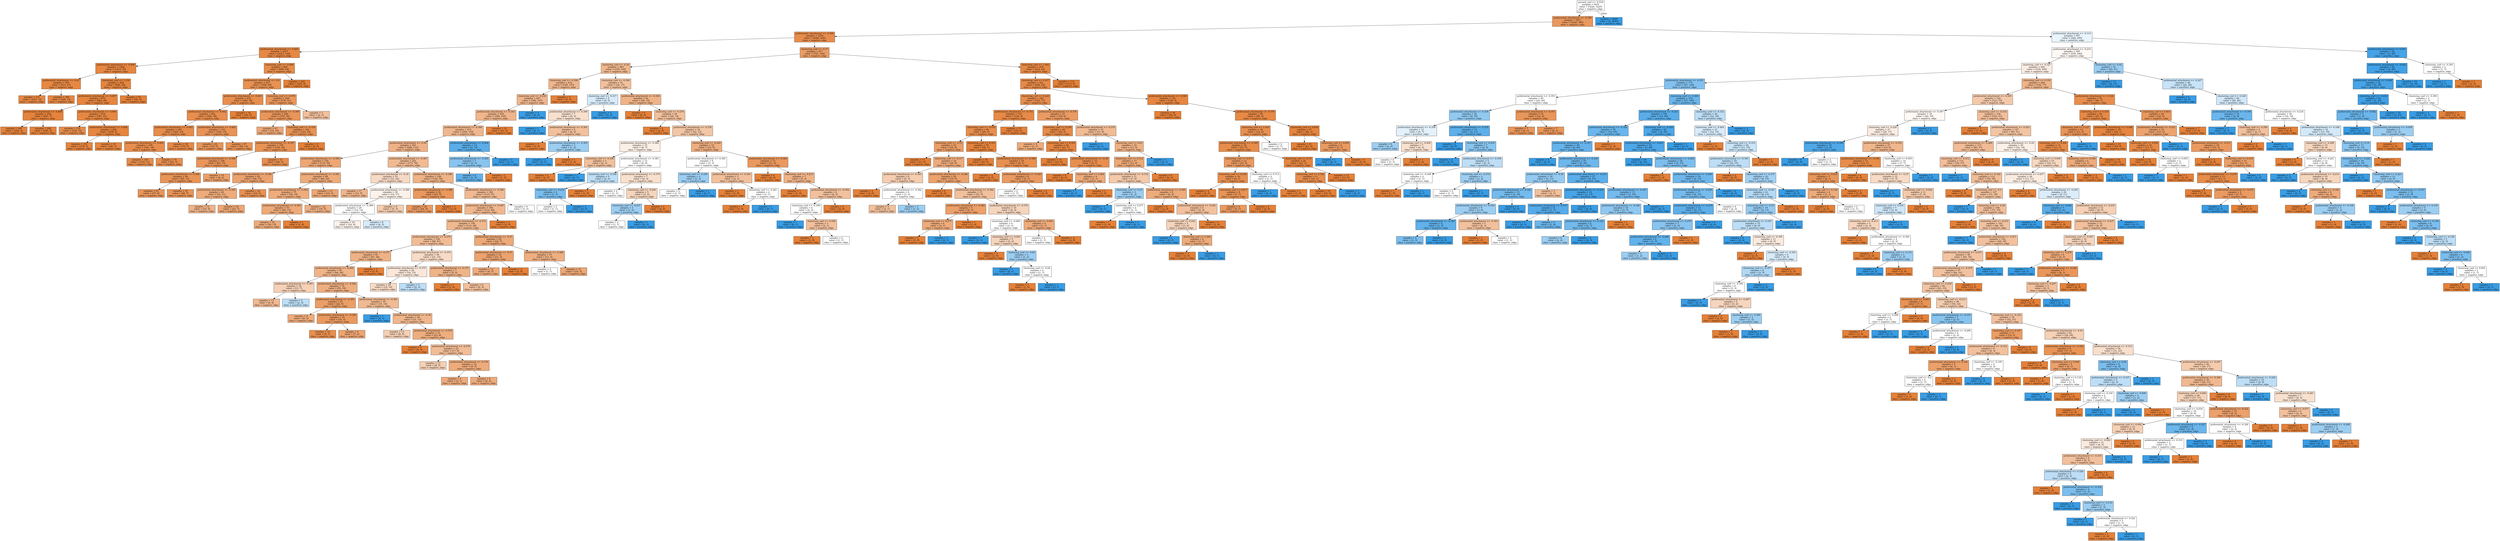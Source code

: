 digraph Tree {
node [shape=box, style="filled", color="black"] ;
0 [label="jaccard_coef <= -0.539\nsamples = 6451\nvalue = [3226, 3225]\nclass = negative_edge", fillcolor="#ffffff"] ;
1 [label="preferential_attachment <= -0.359\nsamples = 3811\nvalue = [3226, 585]\nclass = negative_edge", fillcolor="#ea985d"] ;
0 -> 1 [labeldistance=2.5, labelangle=45, headlabel="True"] ;
2 [label="preferential_attachment <= -0.396\nsamples = 3254\nvalue = [2964, 290]\nclass = negative_edge", fillcolor="#e88d4c"] ;
1 -> 2 ;
3 [label="preferential_attachment <= -0.405\nsamples = 2337\nvalue = [2213, 124]\nclass = negative_edge", fillcolor="#e68844"] ;
2 -> 3 ;
4 [label="preferential_attachment <= -0.409\nsamples = 1468\nvalue = [1413, 55]\nclass = negative_edge", fillcolor="#e68641"] ;
3 -> 4 ;
5 [label="preferential_attachment <= -0.41\nsamples = 540\nvalue = [513, 27]\nclass = negative_edge", fillcolor="#e68843"] ;
4 -> 5 ;
6 [label="samples = 231\nvalue = [219, 12]\nclass = negative_edge", fillcolor="#e68844"] ;
5 -> 6 ;
7 [label="samples = 309\nvalue = [294, 15]\nclass = negative_edge", fillcolor="#e68743"] ;
5 -> 7 ;
8 [label="clustering_coef <= 1.136\nsamples = 928\nvalue = [900, 28]\nclass = negative_edge", fillcolor="#e6853f"] ;
4 -> 8 ;
9 [label="preferential_attachment <= -0.407\nsamples = 872\nvalue = [844, 28]\nclass = negative_edge", fillcolor="#e68540"] ;
8 -> 9 ;
10 [label="preferential_attachment <= -0.408\nsamples = 454\nvalue = [447, 7]\nclass = negative_edge", fillcolor="#e5833c"] ;
9 -> 10 ;
11 [label="samples = 246\nvalue = [242, 4]\nclass = negative_edge", fillcolor="#e5833c"] ;
10 -> 11 ;
12 [label="samples = 208\nvalue = [205, 3]\nclass = negative_edge", fillcolor="#e5833c"] ;
10 -> 12 ;
13 [label="preferential_attachment <= -0.406\nsamples = 418\nvalue = [397, 21]\nclass = negative_edge", fillcolor="#e68843"] ;
9 -> 13 ;
14 [label="samples = 152\nvalue = [139, 13]\nclass = negative_edge", fillcolor="#e78d4c"] ;
13 -> 14 ;
15 [label="preferential_attachment <= -0.406\nsamples = 266\nvalue = [258, 8]\nclass = negative_edge", fillcolor="#e6853f"] ;
13 -> 15 ;
16 [label="samples = 183\nvalue = [178, 5]\nclass = negative_edge", fillcolor="#e6853f"] ;
15 -> 16 ;
17 [label="samples = 83\nvalue = [80, 3]\nclass = negative_edge", fillcolor="#e68640"] ;
15 -> 17 ;
18 [label="samples = 56\nvalue = [56, 0]\nclass = negative_edge", fillcolor="#e58139"] ;
8 -> 18 ;
19 [label="clustering_coef <= -0.008\nsamples = 869\nvalue = [800, 69]\nclass = negative_edge", fillcolor="#e78c4a"] ;
3 -> 19 ;
20 [label="preferential_attachment <= -0.4\nsamples = 627\nvalue = [558, 69]\nclass = negative_edge", fillcolor="#e89151"] ;
19 -> 20 ;
21 [label="preferential_attachment <= -0.401\nsamples = 418\nvalue = [380, 38]\nclass = negative_edge", fillcolor="#e88e4d"] ;
20 -> 21 ;
22 [label="preferential_attachment <= -0.402\nsamples = 402\nvalue = [364, 38]\nclass = negative_edge", fillcolor="#e88e4e"] ;
21 -> 22 ;
23 [label="preferential_attachment <= -0.403\nsamples = 283\nvalue = [260, 23]\nclass = negative_edge", fillcolor="#e78c4b"] ;
22 -> 23 ;
24 [label="preferential_attachment <= -0.404\nsamples = 199\nvalue = [181, 18]\nclass = negative_edge", fillcolor="#e88e4d"] ;
23 -> 24 ;
25 [label="samples = 129\nvalue = [118, 11]\nclass = negative_edge", fillcolor="#e78d4b"] ;
24 -> 25 ;
26 [label="samples = 70\nvalue = [63, 7]\nclass = negative_edge", fillcolor="#e88f4f"] ;
24 -> 26 ;
27 [label="samples = 84\nvalue = [79, 5]\nclass = negative_edge", fillcolor="#e78946"] ;
23 -> 27 ;
28 [label="preferential_attachment <= -0.402\nsamples = 119\nvalue = [104, 15]\nclass = negative_edge", fillcolor="#e99356"] ;
22 -> 28 ;
29 [label="samples = 22\nvalue = [19, 3]\nclass = negative_edge", fillcolor="#e99558"] ;
28 -> 29 ;
30 [label="samples = 97\nvalue = [85, 12]\nclass = negative_edge", fillcolor="#e99355"] ;
28 -> 30 ;
31 [label="samples = 16\nvalue = [16, 0]\nclass = negative_edge", fillcolor="#e58139"] ;
21 -> 31 ;
32 [label="clustering_coef <= -0.076\nsamples = 209\nvalue = [178, 31]\nclass = negative_edge", fillcolor="#ea975b"] ;
20 -> 32 ;
33 [label="preferential_attachment <= -0.399\nsamples = 206\nvalue = [176, 30]\nclass = negative_edge", fillcolor="#e9965b"] ;
32 -> 33 ;
34 [label="samples = 43\nvalue = [33, 10]\nclass = negative_edge", fillcolor="#eda775"] ;
33 -> 34 ;
35 [label="clustering_coef <= -0.339\nsamples = 163\nvalue = [143, 20]\nclass = negative_edge", fillcolor="#e99355"] ;
33 -> 35 ;
36 [label="preferential_attachment <= -0.397\nsamples = 159\nvalue = [139, 20]\nclass = negative_edge", fillcolor="#e99355"] ;
35 -> 36 ;
37 [label="preferential_attachment <= -0.398\nsamples = 108\nvalue = [93, 15]\nclass = negative_edge", fillcolor="#e99559"] ;
36 -> 37 ;
38 [label="preferential_attachment <= -0.398\nsamples = 98\nvalue = [85, 13]\nclass = negative_edge", fillcolor="#e99457"] ;
37 -> 38 ;
39 [label="samples = 43\nvalue = [37, 6]\nclass = negative_edge", fillcolor="#e99559"] ;
38 -> 39 ;
40 [label="samples = 55\nvalue = [48, 7]\nclass = negative_edge", fillcolor="#e99356"] ;
38 -> 40 ;
41 [label="samples = 10\nvalue = [8, 2]\nclass = negative_edge", fillcolor="#eca06a"] ;
37 -> 41 ;
42 [label="samples = 51\nvalue = [46, 5]\nclass = negative_edge", fillcolor="#e88f4f"] ;
36 -> 42 ;
43 [label="samples = 4\nvalue = [4, 0]\nclass = negative_edge", fillcolor="#e58139"] ;
35 -> 43 ;
44 [label="samples = 3\nvalue = [2, 1]\nclass = negative_edge", fillcolor="#f2c09c"] ;
32 -> 44 ;
45 [label="samples = 242\nvalue = [242, 0]\nclass = negative_edge", fillcolor="#e58139"] ;
19 -> 45 ;
46 [label="clustering_coef <= -0.17\nsamples = 917\nvalue = [751, 166]\nclass = negative_edge", fillcolor="#eb9d65"] ;
2 -> 46 ;
47 [label="clustering_coef <= -0.34\nsamples = 483\nvalue = [339, 144]\nclass = negative_edge", fillcolor="#f0b78d"] ;
46 -> 47 ;
48 [label="clustering_coef <= -0.396\nsamples = 432\nvalue = [305, 127]\nclass = negative_edge", fillcolor="#f0b58b"] ;
47 -> 48 ;
49 [label="clustering_coef <= -0.436\nsamples = 427\nvalue = [300, 127]\nclass = negative_edge", fillcolor="#f0b68d"] ;
48 -> 49 ;
50 [label="preferential_attachment <= -0.363\nsamples = 425\nvalue = [300, 125]\nclass = negative_edge", fillcolor="#f0b58b"] ;
49 -> 50 ;
51 [label="preferential_attachment <= -0.366\nsamples = 415\nvalue = [290, 125]\nclass = negative_edge", fillcolor="#f0b78e"] ;
50 -> 51 ;
52 [label="preferential_attachment <= -0.39\nsamples = 401\nvalue = [288, 113]\nclass = negative_edge", fillcolor="#efb287"] ;
51 -> 52 ;
53 [label="preferential_attachment <= -0.394\nsamples = 150\nvalue = [115, 35]\nclass = negative_edge", fillcolor="#eda775"] ;
52 -> 53 ;
54 [label="preferential_attachment <= -0.394\nsamples = 62\nvalue = [49, 13]\nclass = negative_edge", fillcolor="#eca26e"] ;
53 -> 54 ;
55 [label="preferential_attachment <= -0.395\nsamples = 44\nvalue = [33, 11]\nclass = negative_edge", fillcolor="#eeab7b"] ;
54 -> 55 ;
56 [label="samples = 14\nvalue = [10, 4]\nclass = negative_edge", fillcolor="#efb388"] ;
55 -> 56 ;
57 [label="samples = 30\nvalue = [23, 7]\nclass = negative_edge", fillcolor="#eda775"] ;
55 -> 57 ;
58 [label="samples = 18\nvalue = [16, 2]\nclass = negative_edge", fillcolor="#e89152"] ;
54 -> 58 ;
59 [label="preferential_attachment <= -0.391\nsamples = 88\nvalue = [66, 22]\nclass = negative_edge", fillcolor="#eeab7b"] ;
53 -> 59 ;
60 [label="preferential_attachment <= -0.392\nsamples = 75\nvalue = [56, 19]\nclass = negative_edge", fillcolor="#eeac7c"] ;
59 -> 60 ;
61 [label="preferential_attachment <= -0.393\nsamples = 53\nvalue = [40, 13]\nclass = negative_edge", fillcolor="#edaa79"] ;
60 -> 61 ;
62 [label="samples = 52\nvalue = [39, 13]\nclass = negative_edge", fillcolor="#eeab7b"] ;
61 -> 62 ;
63 [label="samples = 1\nvalue = [1, 0]\nclass = negative_edge", fillcolor="#e58139"] ;
61 -> 63 ;
64 [label="samples = 22\nvalue = [16, 6]\nclass = negative_edge", fillcolor="#efb083"] ;
60 -> 64 ;
65 [label="samples = 13\nvalue = [10, 3]\nclass = negative_edge", fillcolor="#eda774"] ;
59 -> 65 ;
66 [label="preferential_attachment <= -0.387\nsamples = 251\nvalue = [173, 78]\nclass = negative_edge", fillcolor="#f1ba92"] ;
52 -> 66 ;
67 [label="preferential_attachment <= -0.39\nsamples = 53\nvalue = [31, 22]\nclass = negative_edge", fillcolor="#f7dac6"] ;
66 -> 67 ;
68 [label="samples = 17\nvalue = [12, 5]\nclass = negative_edge", fillcolor="#f0b58b"] ;
67 -> 68 ;
69 [label="preferential_attachment <= -0.388\nsamples = 36\nvalue = [19, 17]\nclass = negative_edge", fillcolor="#fcf2ea"] ;
67 -> 69 ;
70 [label="preferential_attachment <= -0.389\nsamples = 28\nvalue = [14, 14]\nclass = negative_edge", fillcolor="#ffffff"] ;
69 -> 70 ;
71 [label="samples = 19\nvalue = [10, 9]\nclass = negative_edge", fillcolor="#fcf2eb"] ;
70 -> 71 ;
72 [label="samples = 9\nvalue = [4, 5]\nclass = possitive_edge", fillcolor="#d7ebfa"] ;
70 -> 72 ;
73 [label="samples = 8\nvalue = [5, 3]\nclass = negative_edge", fillcolor="#f5cdb0"] ;
69 -> 73 ;
74 [label="preferential_attachment <= -0.386\nsamples = 198\nvalue = [142, 56]\nclass = negative_edge", fillcolor="#efb387"] ;
66 -> 74 ;
75 [label="preferential_attachment <= -0.386\nsamples = 32\nvalue = [27, 5]\nclass = negative_edge", fillcolor="#ea985e"] ;
74 -> 75 ;
76 [label="samples = 29\nvalue = [24, 5]\nclass = negative_edge", fillcolor="#ea9b62"] ;
75 -> 76 ;
77 [label="samples = 3\nvalue = [3, 0]\nclass = negative_edge", fillcolor="#e58139"] ;
75 -> 77 ;
78 [label="preferential_attachment <= -0.366\nsamples = 166\nvalue = [115, 51]\nclass = negative_edge", fillcolor="#f1b991"] ;
74 -> 78 ;
79 [label="preferential_attachment <= -0.367\nsamples = 160\nvalue = [112, 48]\nclass = negative_edge", fillcolor="#f0b78e"] ;
78 -> 79 ;
80 [label="preferential_attachment <= -0.372\nsamples = 158\nvalue = [110, 48]\nclass = negative_edge", fillcolor="#f0b88f"] ;
79 -> 80 ;
81 [label="preferential_attachment <= -0.376\nsamples = 129\nvalue = [88, 41]\nclass = negative_edge", fillcolor="#f1bc95"] ;
80 -> 81 ;
82 [label="preferential_attachment <= -0.377\nsamples = 93\nvalue = [67, 26]\nclass = negative_edge", fillcolor="#efb286"] ;
81 -> 82 ;
83 [label="preferential_attachment <= -0.384\nsamples = 90\nvalue = [64, 26]\nclass = negative_edge", fillcolor="#f0b489"] ;
82 -> 83 ;
84 [label="preferential_attachment <= -0.385\nsamples = 18\nvalue = [11, 7]\nclass = negative_edge", fillcolor="#f6d1b7"] ;
83 -> 84 ;
85 [label="samples = 13\nvalue = [9, 4]\nclass = negative_edge", fillcolor="#f1b991"] ;
84 -> 85 ;
86 [label="samples = 5\nvalue = [2, 3]\nclass = possitive_edge", fillcolor="#bddef6"] ;
84 -> 86 ;
87 [label="preferential_attachment <= -0.382\nsamples = 72\nvalue = [53, 19]\nclass = negative_edge", fillcolor="#eeae80"] ;
83 -> 87 ;
88 [label="preferential_attachment <= -0.383\nsamples = 27\nvalue = [22, 5]\nclass = negative_edge", fillcolor="#eb9e66"] ;
87 -> 88 ;
89 [label="samples = 8\nvalue = [6, 2]\nclass = negative_edge", fillcolor="#eeab7b"] ;
88 -> 89 ;
90 [label="preferential_attachment <= -0.382\nsamples = 19\nvalue = [16, 3]\nclass = negative_edge", fillcolor="#ea995e"] ;
88 -> 90 ;
91 [label="samples = 10\nvalue = [9, 1]\nclass = negative_edge", fillcolor="#e88f4f"] ;
90 -> 91 ;
92 [label="samples = 9\nvalue = [7, 2]\nclass = negative_edge", fillcolor="#eca572"] ;
90 -> 92 ;
93 [label="preferential_attachment <= -0.381\nsamples = 45\nvalue = [31, 14]\nclass = negative_edge", fillcolor="#f1ba92"] ;
87 -> 93 ;
94 [label="samples = 1\nvalue = [0, 1]\nclass = possitive_edge", fillcolor="#399de5"] ;
93 -> 94 ;
95 [label="preferential_attachment <= -0.38\nsamples = 44\nvalue = [31, 13]\nclass = negative_edge", fillcolor="#f0b68c"] ;
93 -> 95 ;
96 [label="samples = 13\nvalue = [8, 5]\nclass = negative_edge", fillcolor="#f5d0b5"] ;
95 -> 96 ;
97 [label="preferential_attachment <= -0.379\nsamples = 31\nvalue = [23, 8]\nclass = negative_edge", fillcolor="#eead7e"] ;
95 -> 97 ;
98 [label="samples = 6\nvalue = [6, 0]\nclass = negative_edge", fillcolor="#e58139"] ;
97 -> 98 ;
99 [label="preferential_attachment <= -0.378\nsamples = 25\nvalue = [17, 8]\nclass = negative_edge", fillcolor="#f1bc96"] ;
97 -> 99 ;
100 [label="samples = 13\nvalue = [8, 5]\nclass = negative_edge", fillcolor="#f5d0b5"] ;
99 -> 100 ;
101 [label="preferential_attachment <= -0.378\nsamples = 12\nvalue = [9, 3]\nclass = negative_edge", fillcolor="#eeab7b"] ;
99 -> 101 ;
102 [label="samples = 4\nvalue = [3, 1]\nclass = negative_edge", fillcolor="#eeab7b"] ;
101 -> 102 ;
103 [label="samples = 8\nvalue = [6, 2]\nclass = negative_edge", fillcolor="#eeab7b"] ;
101 -> 103 ;
104 [label="samples = 3\nvalue = [3, 0]\nclass = negative_edge", fillcolor="#e58139"] ;
82 -> 104 ;
105 [label="preferential_attachment <= -0.374\nsamples = 36\nvalue = [21, 15]\nclass = negative_edge", fillcolor="#f8dbc6"] ;
81 -> 105 ;
106 [label="preferential_attachment <= -0.375\nsamples = 29\nvalue = [16, 13]\nclass = negative_edge", fillcolor="#fae7da"] ;
105 -> 106 ;
107 [label="samples = 24\nvalue = [14, 10]\nclass = negative_edge", fillcolor="#f8dbc6"] ;
106 -> 107 ;
108 [label="samples = 5\nvalue = [2, 3]\nclass = possitive_edge", fillcolor="#bddef6"] ;
106 -> 108 ;
109 [label="preferential_attachment <= -0.373\nsamples = 7\nvalue = [5, 2]\nclass = negative_edge", fillcolor="#efb388"] ;
105 -> 109 ;
110 [label="samples = 1\nvalue = [1, 0]\nclass = negative_edge", fillcolor="#e58139"] ;
109 -> 110 ;
111 [label="samples = 6\nvalue = [4, 2]\nclass = negative_edge", fillcolor="#f2c09c"] ;
109 -> 111 ;
112 [label="preferential_attachment <= -0.37\nsamples = 29\nvalue = [22, 7]\nclass = negative_edge", fillcolor="#eda978"] ;
80 -> 112 ;
113 [label="preferential_attachment <= -0.37\nsamples = 14\nvalue = [11, 3]\nclass = negative_edge", fillcolor="#eca36f"] ;
112 -> 113 ;
114 [label="samples = 12\nvalue = [9, 3]\nclass = negative_edge", fillcolor="#eeab7b"] ;
113 -> 114 ;
115 [label="samples = 2\nvalue = [2, 0]\nclass = negative_edge", fillcolor="#e58139"] ;
113 -> 115 ;
116 [label="preferential_attachment <= -0.368\nsamples = 15\nvalue = [11, 4]\nclass = negative_edge", fillcolor="#eeaf81"] ;
112 -> 116 ;
117 [label="samples = 2\nvalue = [1, 1]\nclass = negative_edge", fillcolor="#ffffff"] ;
116 -> 117 ;
118 [label="samples = 13\nvalue = [10, 3]\nclass = negative_edge", fillcolor="#eda774"] ;
116 -> 118 ;
119 [label="samples = 2\nvalue = [2, 0]\nclass = negative_edge", fillcolor="#e58139"] ;
79 -> 119 ;
120 [label="samples = 6\nvalue = [3, 3]\nclass = negative_edge", fillcolor="#ffffff"] ;
78 -> 120 ;
121 [label="preferential_attachment <= -0.364\nsamples = 14\nvalue = [2, 12]\nclass = possitive_edge", fillcolor="#5aade9"] ;
51 -> 121 ;
122 [label="preferential_attachment <= -0.365\nsamples = 7\nvalue = [2, 5]\nclass = possitive_edge", fillcolor="#88c4ef"] ;
121 -> 122 ;
123 [label="samples = 6\nvalue = [1, 5]\nclass = possitive_edge", fillcolor="#61b1ea"] ;
122 -> 123 ;
124 [label="samples = 1\nvalue = [1, 0]\nclass = negative_edge", fillcolor="#e58139"] ;
122 -> 124 ;
125 [label="samples = 7\nvalue = [0, 7]\nclass = possitive_edge", fillcolor="#399de5"] ;
121 -> 125 ;
126 [label="samples = 10\nvalue = [10, 0]\nclass = negative_edge", fillcolor="#e58139"] ;
50 -> 126 ;
127 [label="samples = 2\nvalue = [0, 2]\nclass = possitive_edge", fillcolor="#399de5"] ;
49 -> 127 ;
128 [label="samples = 5\nvalue = [5, 0]\nclass = negative_edge", fillcolor="#e58139"] ;
48 -> 128 ;
129 [label="clustering_coef <= -0.306\nsamples = 51\nvalue = [34, 17]\nclass = negative_edge", fillcolor="#f2c09c"] ;
47 -> 129 ;
130 [label="clustering_coef <= -0.317\nsamples = 9\nvalue = [4, 5]\nclass = possitive_edge", fillcolor="#d7ebfa"] ;
129 -> 130 ;
131 [label="preferential_attachment <= -0.389\nsamples = 7\nvalue = [4, 3]\nclass = negative_edge", fillcolor="#f8e0ce"] ;
130 -> 131 ;
132 [label="samples = 1\nvalue = [0, 1]\nclass = possitive_edge", fillcolor="#399de5"] ;
131 -> 132 ;
133 [label="preferential_attachment <= -0.381\nsamples = 6\nvalue = [4, 2]\nclass = negative_edge", fillcolor="#f2c09c"] ;
131 -> 133 ;
134 [label="samples = 3\nvalue = [3, 0]\nclass = negative_edge", fillcolor="#e58139"] ;
133 -> 134 ;
135 [label="preferential_attachment <= -0.365\nsamples = 3\nvalue = [1, 2]\nclass = possitive_edge", fillcolor="#9ccef2"] ;
133 -> 135 ;
136 [label="samples = 2\nvalue = [0, 2]\nclass = possitive_edge", fillcolor="#399de5"] ;
135 -> 136 ;
137 [label="samples = 1\nvalue = [1, 0]\nclass = negative_edge", fillcolor="#e58139"] ;
135 -> 137 ;
138 [label="samples = 2\nvalue = [0, 2]\nclass = possitive_edge", fillcolor="#399de5"] ;
130 -> 138 ;
139 [label="preferential_attachment <= -0.384\nsamples = 42\nvalue = [30, 12]\nclass = negative_edge", fillcolor="#efb388"] ;
129 -> 139 ;
140 [label="samples = 6\nvalue = [6, 0]\nclass = negative_edge", fillcolor="#e58139"] ;
139 -> 140 ;
141 [label="clustering_coef <= -0.279\nsamples = 36\nvalue = [24, 12]\nclass = negative_edge", fillcolor="#f2c09c"] ;
139 -> 141 ;
142 [label="samples = 2\nvalue = [2, 0]\nclass = negative_edge", fillcolor="#e58139"] ;
141 -> 142 ;
143 [label="preferential_attachment <= -0.378\nsamples = 34\nvalue = [22, 12]\nclass = negative_edge", fillcolor="#f3c6a5"] ;
141 -> 143 ;
144 [label="preferential_attachment <= -0.382\nsamples = 15\nvalue = [8, 7]\nclass = negative_edge", fillcolor="#fcefe6"] ;
143 -> 144 ;
145 [label="clustering_coef <= -0.196\nsamples = 3\nvalue = [2, 1]\nclass = negative_edge", fillcolor="#f2c09c"] ;
144 -> 145 ;
146 [label="samples = 2\nvalue = [2, 0]\nclass = negative_edge", fillcolor="#e58139"] ;
145 -> 146 ;
147 [label="samples = 1\nvalue = [0, 1]\nclass = possitive_edge", fillcolor="#399de5"] ;
145 -> 147 ;
148 [label="preferential_attachment <= -0.381\nsamples = 12\nvalue = [6, 6]\nclass = negative_edge", fillcolor="#ffffff"] ;
144 -> 148 ;
149 [label="clustering_coef <= -0.186\nsamples = 5\nvalue = [2, 3]\nclass = possitive_edge", fillcolor="#bddef6"] ;
148 -> 149 ;
150 [label="clustering_coef <= -0.234\nsamples = 4\nvalue = [1, 3]\nclass = possitive_edge", fillcolor="#7bbeee"] ;
149 -> 150 ;
151 [label="samples = 2\nvalue = [1, 1]\nclass = negative_edge", fillcolor="#ffffff"] ;
150 -> 151 ;
152 [label="samples = 2\nvalue = [0, 2]\nclass = possitive_edge", fillcolor="#399de5"] ;
150 -> 152 ;
153 [label="samples = 1\nvalue = [1, 0]\nclass = negative_edge", fillcolor="#e58139"] ;
149 -> 153 ;
154 [label="preferential_attachment <= -0.379\nsamples = 7\nvalue = [4, 3]\nclass = negative_edge", fillcolor="#f8e0ce"] ;
148 -> 154 ;
155 [label="samples = 2\nvalue = [1, 1]\nclass = negative_edge", fillcolor="#ffffff"] ;
154 -> 155 ;
156 [label="clustering_coef <= -0.204\nsamples = 5\nvalue = [3, 2]\nclass = negative_edge", fillcolor="#f6d5bd"] ;
154 -> 156 ;
157 [label="clustering_coef <= -0.237\nsamples = 3\nvalue = [1, 2]\nclass = possitive_edge", fillcolor="#9ccef2"] ;
156 -> 157 ;
158 [label="samples = 2\nvalue = [1, 1]\nclass = negative_edge", fillcolor="#ffffff"] ;
157 -> 158 ;
159 [label="samples = 1\nvalue = [0, 1]\nclass = possitive_edge", fillcolor="#399de5"] ;
157 -> 159 ;
160 [label="samples = 2\nvalue = [2, 0]\nclass = negative_edge", fillcolor="#e58139"] ;
156 -> 160 ;
161 [label="clustering_coef <= -0.249\nsamples = 19\nvalue = [14, 5]\nclass = negative_edge", fillcolor="#eeae80"] ;
143 -> 161 ;
162 [label="preferential_attachment <= -0.365\nsamples = 6\nvalue = [3, 3]\nclass = negative_edge", fillcolor="#ffffff"] ;
161 -> 162 ;
163 [label="clustering_coef <= -0.259\nsamples = 3\nvalue = [1, 2]\nclass = possitive_edge", fillcolor="#9ccef2"] ;
162 -> 163 ;
164 [label="samples = 2\nvalue = [1, 1]\nclass = negative_edge", fillcolor="#ffffff"] ;
163 -> 164 ;
165 [label="samples = 1\nvalue = [0, 1]\nclass = possitive_edge", fillcolor="#399de5"] ;
163 -> 165 ;
166 [label="preferential_attachment <= -0.361\nsamples = 3\nvalue = [2, 1]\nclass = negative_edge", fillcolor="#f2c09c"] ;
162 -> 166 ;
167 [label="samples = 1\nvalue = [1, 0]\nclass = negative_edge", fillcolor="#e58139"] ;
166 -> 167 ;
168 [label="clustering_coef <= -0.261\nsamples = 2\nvalue = [1, 1]\nclass = negative_edge", fillcolor="#ffffff"] ;
166 -> 168 ;
169 [label="samples = 1\nvalue = [1, 0]\nclass = negative_edge", fillcolor="#e58139"] ;
168 -> 169 ;
170 [label="samples = 1\nvalue = [0, 1]\nclass = possitive_edge", fillcolor="#399de5"] ;
168 -> 170 ;
171 [label="preferential_attachment <= -0.366\nsamples = 13\nvalue = [11, 2]\nclass = negative_edge", fillcolor="#ea985d"] ;
161 -> 171 ;
172 [label="samples = 6\nvalue = [6, 0]\nclass = negative_edge", fillcolor="#e58139"] ;
171 -> 172 ;
173 [label="clustering_coef <= -0.215\nsamples = 7\nvalue = [5, 2]\nclass = negative_edge", fillcolor="#efb388"] ;
171 -> 173 ;
174 [label="samples = 1\nvalue = [1, 0]\nclass = negative_edge", fillcolor="#e58139"] ;
173 -> 174 ;
175 [label="preferential_attachment <= -0.362\nsamples = 6\nvalue = [4, 2]\nclass = negative_edge", fillcolor="#f2c09c"] ;
173 -> 175 ;
176 [label="clustering_coef <= -0.198\nsamples = 4\nvalue = [2, 2]\nclass = negative_edge", fillcolor="#ffffff"] ;
175 -> 176 ;
177 [label="samples = 1\nvalue = [0, 1]\nclass = possitive_edge", fillcolor="#399de5"] ;
176 -> 177 ;
178 [label="clustering_coef <= -0.189\nsamples = 3\nvalue = [2, 1]\nclass = negative_edge", fillcolor="#f2c09c"] ;
176 -> 178 ;
179 [label="samples = 1\nvalue = [1, 0]\nclass = negative_edge", fillcolor="#e58139"] ;
178 -> 179 ;
180 [label="samples = 2\nvalue = [1, 1]\nclass = negative_edge", fillcolor="#ffffff"] ;
178 -> 180 ;
181 [label="samples = 2\nvalue = [2, 0]\nclass = negative_edge", fillcolor="#e58139"] ;
175 -> 181 ;
182 [label="clustering_coef <= 1.042\nsamples = 434\nvalue = [412, 22]\nclass = negative_edge", fillcolor="#e68844"] ;
46 -> 182 ;
183 [label="clustering_coef <= 0.437\nsamples = 321\nvalue = [299, 22]\nclass = negative_edge", fillcolor="#e78a48"] ;
182 -> 183 ;
184 [label="clustering_coef <= 0.228\nsamples = 180\nvalue = [163, 17]\nclass = negative_edge", fillcolor="#e88e4e"] ;
183 -> 184 ;
185 [label="preferential_attachment <= -0.372\nsamples = 133\nvalue = [124, 9]\nclass = negative_edge", fillcolor="#e78a47"] ;
184 -> 185 ;
186 [label="clustering_coef <= -0.018\nsamples = 98\nvalue = [89, 9]\nclass = negative_edge", fillcolor="#e88e4d"] ;
185 -> 186 ;
187 [label="clustering_coef <= -0.13\nsamples = 43\nvalue = [35, 8]\nclass = negative_edge", fillcolor="#eb9e66"] ;
186 -> 187 ;
188 [label="samples = 11\nvalue = [11, 0]\nclass = negative_edge", fillcolor="#e58139"] ;
187 -> 188 ;
189 [label="clustering_coef <= -0.117\nsamples = 32\nvalue = [24, 8]\nclass = negative_edge", fillcolor="#eeab7b"] ;
187 -> 189 ;
190 [label="preferential_attachment <= -0.393\nsamples = 8\nvalue = [5, 3]\nclass = negative_edge", fillcolor="#f5cdb0"] ;
189 -> 190 ;
191 [label="samples = 2\nvalue = [2, 0]\nclass = negative_edge", fillcolor="#e58139"] ;
190 -> 191 ;
192 [label="preferential_attachment <= -0.382\nsamples = 6\nvalue = [3, 3]\nclass = negative_edge", fillcolor="#ffffff"] ;
190 -> 192 ;
193 [label="samples = 3\nvalue = [2, 1]\nclass = negative_edge", fillcolor="#f2c09c"] ;
192 -> 193 ;
194 [label="samples = 3\nvalue = [1, 2]\nclass = possitive_edge", fillcolor="#9ccef2"] ;
192 -> 194 ;
195 [label="preferential_attachment <= -0.386\nsamples = 24\nvalue = [19, 5]\nclass = negative_edge", fillcolor="#eca26d"] ;
189 -> 195 ;
196 [label="samples = 9\nvalue = [9, 0]\nclass = negative_edge", fillcolor="#e58139"] ;
195 -> 196 ;
197 [label="preferential_attachment <= -0.382\nsamples = 15\nvalue = [10, 5]\nclass = negative_edge", fillcolor="#f2c09c"] ;
195 -> 197 ;
198 [label="preferential_attachment <= -0.384\nsamples = 5\nvalue = [4, 1]\nclass = negative_edge", fillcolor="#eca06a"] ;
197 -> 198 ;
199 [label="clustering_coef <= -0.077\nsamples = 4\nvalue = [3, 1]\nclass = negative_edge", fillcolor="#eeab7b"] ;
198 -> 199 ;
200 [label="samples = 3\nvalue = [3, 0]\nclass = negative_edge", fillcolor="#e58139"] ;
199 -> 200 ;
201 [label="samples = 1\nvalue = [0, 1]\nclass = possitive_edge", fillcolor="#399de5"] ;
199 -> 201 ;
202 [label="samples = 1\nvalue = [1, 0]\nclass = negative_edge", fillcolor="#e58139"] ;
198 -> 202 ;
203 [label="preferential_attachment <= -0.376\nsamples = 10\nvalue = [6, 4]\nclass = negative_edge", fillcolor="#f6d5bd"] ;
197 -> 203 ;
204 [label="clustering_coef <= -0.099\nsamples = 6\nvalue = [3, 3]\nclass = negative_edge", fillcolor="#ffffff"] ;
203 -> 204 ;
205 [label="samples = 1\nvalue = [0, 1]\nclass = possitive_edge", fillcolor="#399de5"] ;
204 -> 205 ;
206 [label="clustering_coef <= -0.063\nsamples = 5\nvalue = [3, 2]\nclass = negative_edge", fillcolor="#f6d5bd"] ;
204 -> 206 ;
207 [label="samples = 2\nvalue = [2, 0]\nclass = negative_edge", fillcolor="#e58139"] ;
206 -> 207 ;
208 [label="clustering_coef <= -0.06\nsamples = 3\nvalue = [1, 2]\nclass = possitive_edge", fillcolor="#9ccef2"] ;
206 -> 208 ;
209 [label="samples = 1\nvalue = [0, 1]\nclass = possitive_edge", fillcolor="#399de5"] ;
208 -> 209 ;
210 [label="clustering_coef <= -0.04\nsamples = 2\nvalue = [1, 1]\nclass = negative_edge", fillcolor="#ffffff"] ;
208 -> 210 ;
211 [label="samples = 1\nvalue = [1, 0]\nclass = negative_edge", fillcolor="#e58139"] ;
210 -> 211 ;
212 [label="samples = 1\nvalue = [0, 1]\nclass = possitive_edge", fillcolor="#399de5"] ;
210 -> 212 ;
213 [label="clustering_coef <= -0.061\nsamples = 4\nvalue = [3, 1]\nclass = negative_edge", fillcolor="#eeab7b"] ;
203 -> 213 ;
214 [label="samples = 2\nvalue = [1, 1]\nclass = negative_edge", fillcolor="#ffffff"] ;
213 -> 214 ;
215 [label="samples = 2\nvalue = [2, 0]\nclass = negative_edge", fillcolor="#e58139"] ;
213 -> 215 ;
216 [label="clustering_coef <= 0.183\nsamples = 55\nvalue = [54, 1]\nclass = negative_edge", fillcolor="#e5833d"] ;
186 -> 216 ;
217 [label="samples = 45\nvalue = [45, 0]\nclass = negative_edge", fillcolor="#e58139"] ;
216 -> 217 ;
218 [label="preferential_attachment <= -0.388\nsamples = 10\nvalue = [9, 1]\nclass = negative_edge", fillcolor="#e88f4f"] ;
216 -> 218 ;
219 [label="samples = 4\nvalue = [4, 0]\nclass = negative_edge", fillcolor="#e58139"] ;
218 -> 219 ;
220 [label="preferential_attachment <= -0.383\nsamples = 6\nvalue = [5, 1]\nclass = negative_edge", fillcolor="#ea9a61"] ;
218 -> 220 ;
221 [label="samples = 2\nvalue = [1, 1]\nclass = negative_edge", fillcolor="#ffffff"] ;
220 -> 221 ;
222 [label="samples = 4\nvalue = [4, 0]\nclass = negative_edge", fillcolor="#e58139"] ;
220 -> 222 ;
223 [label="samples = 35\nvalue = [35, 0]\nclass = negative_edge", fillcolor="#e58139"] ;
185 -> 223 ;
224 [label="preferential_attachment <= -0.376\nsamples = 47\nvalue = [39, 8]\nclass = negative_edge", fillcolor="#ea9b62"] ;
184 -> 224 ;
225 [label="clustering_coef <= 0.239\nsamples = 28\nvalue = [26, 2]\nclass = negative_edge", fillcolor="#e78b48"] ;
224 -> 225 ;
226 [label="samples = 4\nvalue = [3, 1]\nclass = negative_edge", fillcolor="#eeab7b"] ;
225 -> 226 ;
227 [label="clustering_coef <= 0.354\nsamples = 24\nvalue = [23, 1]\nclass = negative_edge", fillcolor="#e68642"] ;
225 -> 227 ;
228 [label="samples = 14\nvalue = [14, 0]\nclass = negative_edge", fillcolor="#e58139"] ;
227 -> 228 ;
229 [label="preferential_attachment <= -0.38\nsamples = 10\nvalue = [9, 1]\nclass = negative_edge", fillcolor="#e88f4f"] ;
227 -> 229 ;
230 [label="samples = 6\nvalue = [6, 0]\nclass = negative_edge", fillcolor="#e58139"] ;
229 -> 230 ;
231 [label="clustering_coef <= 0.384\nsamples = 4\nvalue = [3, 1]\nclass = negative_edge", fillcolor="#eeab7b"] ;
229 -> 231 ;
232 [label="samples = 1\nvalue = [0, 1]\nclass = possitive_edge", fillcolor="#399de5"] ;
231 -> 232 ;
233 [label="samples = 3\nvalue = [3, 0]\nclass = negative_edge", fillcolor="#e58139"] ;
231 -> 233 ;
234 [label="preferential_attachment <= -0.374\nsamples = 19\nvalue = [13, 6]\nclass = negative_edge", fillcolor="#f1bb94"] ;
224 -> 234 ;
235 [label="samples = 1\nvalue = [0, 1]\nclass = possitive_edge", fillcolor="#399de5"] ;
234 -> 235 ;
236 [label="clustering_coef <= 0.43\nsamples = 18\nvalue = [13, 5]\nclass = negative_edge", fillcolor="#efb185"] ;
234 -> 236 ;
237 [label="clustering_coef <= 0.312\nsamples = 17\nvalue = [13, 4]\nclass = negative_edge", fillcolor="#eda876"] ;
236 -> 237 ;
238 [label="preferential_attachment <= -0.372\nsamples = 11\nvalue = [7, 4]\nclass = negative_edge", fillcolor="#f4c9aa"] ;
237 -> 238 ;
239 [label="clustering_coef <= 0.25\nsamples = 3\nvalue = [1, 2]\nclass = possitive_edge", fillcolor="#9ccef2"] ;
238 -> 239 ;
240 [label="samples = 1\nvalue = [0, 1]\nclass = possitive_edge", fillcolor="#399de5"] ;
239 -> 240 ;
241 [label="clustering_coef <= 0.271\nsamples = 2\nvalue = [1, 1]\nclass = negative_edge", fillcolor="#ffffff"] ;
239 -> 241 ;
242 [label="samples = 1\nvalue = [1, 0]\nclass = negative_edge", fillcolor="#e58139"] ;
241 -> 242 ;
243 [label="samples = 1\nvalue = [0, 1]\nclass = possitive_edge", fillcolor="#399de5"] ;
241 -> 243 ;
244 [label="preferential_attachment <= -0.366\nsamples = 8\nvalue = [6, 2]\nclass = negative_edge", fillcolor="#eeab7b"] ;
238 -> 244 ;
245 [label="samples = 2\nvalue = [2, 0]\nclass = negative_edge", fillcolor="#e58139"] ;
244 -> 245 ;
246 [label="preferential_attachment <= -0.361\nsamples = 6\nvalue = [4, 2]\nclass = negative_edge", fillcolor="#f2c09c"] ;
244 -> 246 ;
247 [label="clustering_coef <= 0.242\nsamples = 5\nvalue = [3, 2]\nclass = negative_edge", fillcolor="#f6d5bd"] ;
246 -> 247 ;
248 [label="samples = 1\nvalue = [0, 1]\nclass = possitive_edge", fillcolor="#399de5"] ;
247 -> 248 ;
249 [label="clustering_coef <= 0.266\nsamples = 4\nvalue = [3, 1]\nclass = negative_edge", fillcolor="#eeab7b"] ;
247 -> 249 ;
250 [label="samples = 3\nvalue = [3, 0]\nclass = negative_edge", fillcolor="#e58139"] ;
249 -> 250 ;
251 [label="samples = 1\nvalue = [0, 1]\nclass = possitive_edge", fillcolor="#399de5"] ;
249 -> 251 ;
252 [label="samples = 1\nvalue = [1, 0]\nclass = negative_edge", fillcolor="#e58139"] ;
246 -> 252 ;
253 [label="samples = 6\nvalue = [6, 0]\nclass = negative_edge", fillcolor="#e58139"] ;
237 -> 253 ;
254 [label="samples = 1\nvalue = [0, 1]\nclass = possitive_edge", fillcolor="#399de5"] ;
236 -> 254 ;
255 [label="preferential_attachment <= -0.386\nsamples = 141\nvalue = [136, 5]\nclass = negative_edge", fillcolor="#e68640"] ;
183 -> 255 ;
256 [label="samples = 56\nvalue = [56, 0]\nclass = negative_edge", fillcolor="#e58139"] ;
255 -> 256 ;
257 [label="preferential_attachment <= -0.376\nsamples = 85\nvalue = [80, 5]\nclass = negative_edge", fillcolor="#e78945"] ;
255 -> 257 ;
258 [label="clustering_coef <= 1.016\nsamples = 38\nvalue = [34, 4]\nclass = negative_edge", fillcolor="#e89050"] ;
257 -> 258 ;
259 [label="preferential_attachment <= -0.385\nsamples = 36\nvalue = [33, 3]\nclass = negative_edge", fillcolor="#e78c4b"] ;
258 -> 259 ;
260 [label="clustering_coef <= 0.673\nsamples = 12\nvalue = [10, 2]\nclass = negative_edge", fillcolor="#ea9a61"] ;
259 -> 260 ;
261 [label="clustering_coef <= 0.538\nsamples = 10\nvalue = [9, 1]\nclass = negative_edge", fillcolor="#e88f4f"] ;
260 -> 261 ;
262 [label="samples = 2\nvalue = [2, 0]\nclass = negative_edge", fillcolor="#e58139"] ;
261 -> 262 ;
263 [label="clustering_coef <= 0.617\nsamples = 8\nvalue = [7, 1]\nclass = negative_edge", fillcolor="#e99355"] ;
261 -> 263 ;
264 [label="samples = 6\nvalue = [5, 1]\nclass = negative_edge", fillcolor="#ea9a61"] ;
263 -> 264 ;
265 [label="samples = 2\nvalue = [2, 0]\nclass = negative_edge", fillcolor="#e58139"] ;
263 -> 265 ;
266 [label="clustering_coef <= 0.713\nsamples = 2\nvalue = [1, 1]\nclass = negative_edge", fillcolor="#ffffff"] ;
260 -> 266 ;
267 [label="samples = 1\nvalue = [0, 1]\nclass = possitive_edge", fillcolor="#399de5"] ;
266 -> 267 ;
268 [label="samples = 1\nvalue = [1, 0]\nclass = negative_edge", fillcolor="#e58139"] ;
266 -> 268 ;
269 [label="clustering_coef <= 0.75\nsamples = 24\nvalue = [23, 1]\nclass = negative_edge", fillcolor="#e68642"] ;
259 -> 269 ;
270 [label="clustering_coef <= 0.702\nsamples = 11\nvalue = [10, 1]\nclass = negative_edge", fillcolor="#e88e4d"] ;
269 -> 270 ;
271 [label="samples = 10\nvalue = [10, 0]\nclass = negative_edge", fillcolor="#e58139"] ;
270 -> 271 ;
272 [label="samples = 1\nvalue = [0, 1]\nclass = possitive_edge", fillcolor="#399de5"] ;
270 -> 272 ;
273 [label="samples = 13\nvalue = [13, 0]\nclass = negative_edge", fillcolor="#e58139"] ;
269 -> 273 ;
274 [label="samples = 2\nvalue = [1, 1]\nclass = negative_edge", fillcolor="#ffffff"] ;
258 -> 274 ;
275 [label="clustering_coef <= 0.839\nsamples = 47\nvalue = [46, 1]\nclass = negative_edge", fillcolor="#e6843d"] ;
257 -> 275 ;
276 [label="samples = 41\nvalue = [41, 0]\nclass = negative_edge", fillcolor="#e58139"] ;
275 -> 276 ;
277 [label="clustering_coef <= 0.859\nsamples = 6\nvalue = [5, 1]\nclass = negative_edge", fillcolor="#ea9a61"] ;
275 -> 277 ;
278 [label="samples = 1\nvalue = [0, 1]\nclass = possitive_edge", fillcolor="#399de5"] ;
277 -> 278 ;
279 [label="samples = 5\nvalue = [5, 0]\nclass = negative_edge", fillcolor="#e58139"] ;
277 -> 279 ;
280 [label="samples = 113\nvalue = [113, 0]\nclass = negative_edge", fillcolor="#e58139"] ;
182 -> 280 ;
281 [label="preferential_attachment <= -0.114\nsamples = 557\nvalue = [262, 295]\nclass = possitive_edge", fillcolor="#e9f4fc"] ;
1 -> 281 ;
282 [label="preferential_attachment <= -0.233\nsamples = 505\nvalue = [259, 246]\nclass = negative_edge", fillcolor="#fef9f5"] ;
281 -> 282 ;
283 [label="clustering_coef <= -0.327\nsamples = 444\nvalue = [239, 205]\nclass = negative_edge", fillcolor="#fbede3"] ;
282 -> 283 ;
284 [label="preferential_attachment <= -0.351\nsamples = 175\nvalue = [47, 128]\nclass = possitive_edge", fillcolor="#82c1ef"] ;
283 -> 284 ;
285 [label="preferential_attachment <= -0.353\nsamples = 40\nvalue = [20, 20]\nclass = negative_edge", fillcolor="#ffffff"] ;
284 -> 285 ;
286 [label="preferential_attachment <= -0.358\nsamples = 26\nvalue = [8, 18]\nclass = possitive_edge", fillcolor="#91c9f1"] ;
285 -> 286 ;
287 [label="preferential_attachment <= -0.359\nsamples = 13\nvalue = [6, 7]\nclass = possitive_edge", fillcolor="#e3f1fb"] ;
286 -> 287 ;
288 [label="samples = 6\nvalue = [2, 4]\nclass = possitive_edge", fillcolor="#9ccef2"] ;
287 -> 288 ;
289 [label="clustering_coef <= -0.404\nsamples = 7\nvalue = [4, 3]\nclass = negative_edge", fillcolor="#f8e0ce"] ;
287 -> 289 ;
290 [label="samples = 6\nvalue = [3, 3]\nclass = negative_edge", fillcolor="#ffffff"] ;
289 -> 290 ;
291 [label="samples = 1\nvalue = [1, 0]\nclass = negative_edge", fillcolor="#e58139"] ;
289 -> 291 ;
292 [label="preferential_attachment <= -0.355\nsamples = 13\nvalue = [2, 11]\nclass = possitive_edge", fillcolor="#5dafea"] ;
286 -> 292 ;
293 [label="samples = 6\nvalue = [0, 6]\nclass = possitive_edge", fillcolor="#399de5"] ;
292 -> 293 ;
294 [label="clustering_coef <= -0.416\nsamples = 7\nvalue = [2, 5]\nclass = possitive_edge", fillcolor="#88c4ef"] ;
292 -> 294 ;
295 [label="samples = 2\nvalue = [0, 2]\nclass = possitive_edge", fillcolor="#399de5"] ;
294 -> 295 ;
296 [label="preferential_attachment <= -0.354\nsamples = 5\nvalue = [2, 3]\nclass = possitive_edge", fillcolor="#bddef6"] ;
294 -> 296 ;
297 [label="clustering_coef <= -0.368\nsamples = 2\nvalue = [1, 1]\nclass = negative_edge", fillcolor="#ffffff"] ;
296 -> 297 ;
298 [label="samples = 1\nvalue = [1, 0]\nclass = negative_edge", fillcolor="#e58139"] ;
297 -> 298 ;
299 [label="samples = 1\nvalue = [0, 1]\nclass = possitive_edge", fillcolor="#399de5"] ;
297 -> 299 ;
300 [label="clustering_coef <= -0.374\nsamples = 3\nvalue = [1, 2]\nclass = possitive_edge", fillcolor="#9ccef2"] ;
296 -> 300 ;
301 [label="samples = 2\nvalue = [1, 1]\nclass = negative_edge", fillcolor="#ffffff"] ;
300 -> 301 ;
302 [label="samples = 1\nvalue = [0, 1]\nclass = possitive_edge", fillcolor="#399de5"] ;
300 -> 302 ;
303 [label="preferential_attachment <= -0.351\nsamples = 14\nvalue = [12, 2]\nclass = negative_edge", fillcolor="#e9965a"] ;
285 -> 303 ;
304 [label="samples = 7\nvalue = [6, 1]\nclass = negative_edge", fillcolor="#e9965a"] ;
303 -> 304 ;
305 [label="samples = 7\nvalue = [6, 1]\nclass = negative_edge", fillcolor="#e9965a"] ;
303 -> 305 ;
306 [label="clustering_coef <= -0.408\nsamples = 135\nvalue = [27, 108]\nclass = possitive_edge", fillcolor="#6ab6ec"] ;
284 -> 306 ;
307 [label="preferential_attachment <= -0.323\nsamples = 105\nvalue = [15, 90]\nclass = possitive_edge", fillcolor="#5aade9"] ;
306 -> 307 ;
308 [label="preferential_attachment <= -0.324\nsamples = 50\nvalue = [10, 40]\nclass = possitive_edge", fillcolor="#6ab6ec"] ;
307 -> 308 ;
309 [label="preferential_attachment <= -0.347\nsamples = 49\nvalue = [9, 40]\nclass = possitive_edge", fillcolor="#66b3eb"] ;
308 -> 309 ;
310 [label="samples = 6\nvalue = [0, 6]\nclass = possitive_edge", fillcolor="#399de5"] ;
309 -> 310 ;
311 [label="preferential_attachment <= -0.339\nsamples = 43\nvalue = [9, 34]\nclass = possitive_edge", fillcolor="#6db7ec"] ;
309 -> 311 ;
312 [label="preferential_attachment <= -0.34\nsamples = 16\nvalue = [5, 11]\nclass = possitive_edge", fillcolor="#93caf1"] ;
311 -> 312 ;
313 [label="preferential_attachment <= -0.342\nsamples = 13\nvalue = [3, 10]\nclass = possitive_edge", fillcolor="#74baed"] ;
312 -> 313 ;
314 [label="preferential_attachment <= -0.343\nsamples = 9\nvalue = [3, 6]\nclass = possitive_edge", fillcolor="#9ccef2"] ;
313 -> 314 ;
315 [label="preferential_attachment <= -0.345\nsamples = 6\nvalue = [1, 5]\nclass = possitive_edge", fillcolor="#61b1ea"] ;
314 -> 315 ;
316 [label="samples = 4\nvalue = [1, 3]\nclass = possitive_edge", fillcolor="#7bbeee"] ;
315 -> 316 ;
317 [label="samples = 2\nvalue = [0, 2]\nclass = possitive_edge", fillcolor="#399de5"] ;
315 -> 317 ;
318 [label="preferential_attachment <= -0.343\nsamples = 3\nvalue = [2, 1]\nclass = negative_edge", fillcolor="#f2c09c"] ;
314 -> 318 ;
319 [label="samples = 1\nvalue = [1, 0]\nclass = negative_edge", fillcolor="#e58139"] ;
318 -> 319 ;
320 [label="samples = 2\nvalue = [1, 1]\nclass = negative_edge", fillcolor="#ffffff"] ;
318 -> 320 ;
321 [label="samples = 4\nvalue = [0, 4]\nclass = possitive_edge", fillcolor="#399de5"] ;
313 -> 321 ;
322 [label="samples = 3\nvalue = [2, 1]\nclass = negative_edge", fillcolor="#f2c09c"] ;
312 -> 322 ;
323 [label="preferential_attachment <= -0.333\nsamples = 27\nvalue = [4, 23]\nclass = possitive_edge", fillcolor="#5baeea"] ;
311 -> 323 ;
324 [label="preferential_attachment <= -0.335\nsamples = 14\nvalue = [1, 13]\nclass = possitive_edge", fillcolor="#48a5e7"] ;
323 -> 324 ;
325 [label="preferential_attachment <= -0.337\nsamples = 8\nvalue = [1, 7]\nclass = possitive_edge", fillcolor="#55abe9"] ;
324 -> 325 ;
326 [label="samples = 3\nvalue = [0, 3]\nclass = possitive_edge", fillcolor="#399de5"] ;
325 -> 326 ;
327 [label="samples = 5\nvalue = [1, 4]\nclass = possitive_edge", fillcolor="#6ab6ec"] ;
325 -> 327 ;
328 [label="samples = 6\nvalue = [0, 6]\nclass = possitive_edge", fillcolor="#399de5"] ;
324 -> 328 ;
329 [label="preferential_attachment <= -0.327\nsamples = 13\nvalue = [3, 10]\nclass = possitive_edge", fillcolor="#74baed"] ;
323 -> 329 ;
330 [label="preferential_attachment <= -0.328\nsamples = 10\nvalue = [3, 7]\nclass = possitive_edge", fillcolor="#8ec7f0"] ;
329 -> 330 ;
331 [label="preferential_attachment <= -0.332\nsamples = 9\nvalue = [2, 7]\nclass = possitive_edge", fillcolor="#72b9ec"] ;
330 -> 331 ;
332 [label="samples = 6\nvalue = [2, 4]\nclass = possitive_edge", fillcolor="#9ccef2"] ;
331 -> 332 ;
333 [label="samples = 3\nvalue = [0, 3]\nclass = possitive_edge", fillcolor="#399de5"] ;
331 -> 333 ;
334 [label="samples = 1\nvalue = [1, 0]\nclass = negative_edge", fillcolor="#e58139"] ;
330 -> 334 ;
335 [label="samples = 3\nvalue = [0, 3]\nclass = possitive_edge", fillcolor="#399de5"] ;
329 -> 335 ;
336 [label="samples = 1\nvalue = [1, 0]\nclass = negative_edge", fillcolor="#e58139"] ;
308 -> 336 ;
337 [label="clustering_coef <= -0.428\nsamples = 55\nvalue = [5, 50]\nclass = possitive_edge", fillcolor="#4da7e8"] ;
307 -> 337 ;
338 [label="preferential_attachment <= -0.293\nsamples = 54\nvalue = [5, 49]\nclass = possitive_edge", fillcolor="#4da7e8"] ;
337 -> 338 ;
339 [label="samples = 34\nvalue = [0, 34]\nclass = possitive_edge", fillcolor="#399de5"] ;
338 -> 339 ;
340 [label="preferential_attachment <= -0.292\nsamples = 20\nvalue = [5, 15]\nclass = possitive_edge", fillcolor="#7bbeee"] ;
338 -> 340 ;
341 [label="samples = 1\nvalue = [1, 0]\nclass = negative_edge", fillcolor="#e58139"] ;
340 -> 341 ;
342 [label="preferential_attachment <= -0.248\nsamples = 19\nvalue = [4, 15]\nclass = possitive_edge", fillcolor="#6eb7ec"] ;
340 -> 342 ;
343 [label="preferential_attachment <= -0.255\nsamples = 17\nvalue = [4, 13]\nclass = possitive_edge", fillcolor="#76bbed"] ;
342 -> 343 ;
344 [label="preferential_attachment <= -0.275\nsamples = 13\nvalue = [2, 11]\nclass = possitive_edge", fillcolor="#5dafea"] ;
343 -> 344 ;
345 [label="preferential_attachment <= -0.279\nsamples = 7\nvalue = [2, 5]\nclass = possitive_edge", fillcolor="#88c4ef"] ;
344 -> 345 ;
346 [label="preferential_attachment <= -0.289\nsamples = 6\nvalue = [1, 5]\nclass = possitive_edge", fillcolor="#61b1ea"] ;
345 -> 346 ;
347 [label="samples = 3\nvalue = [1, 2]\nclass = possitive_edge", fillcolor="#9ccef2"] ;
346 -> 347 ;
348 [label="samples = 3\nvalue = [0, 3]\nclass = possitive_edge", fillcolor="#399de5"] ;
346 -> 348 ;
349 [label="samples = 1\nvalue = [1, 0]\nclass = negative_edge", fillcolor="#e58139"] ;
345 -> 349 ;
350 [label="samples = 6\nvalue = [0, 6]\nclass = possitive_edge", fillcolor="#399de5"] ;
344 -> 350 ;
351 [label="samples = 4\nvalue = [2, 2]\nclass = negative_edge", fillcolor="#ffffff"] ;
343 -> 351 ;
352 [label="samples = 2\nvalue = [0, 2]\nclass = possitive_edge", fillcolor="#399de5"] ;
342 -> 352 ;
353 [label="samples = 1\nvalue = [0, 1]\nclass = possitive_edge", fillcolor="#399de5"] ;
337 -> 353 ;
354 [label="clustering_coef <= -0.332\nsamples = 30\nvalue = [12, 18]\nclass = possitive_edge", fillcolor="#bddef6"] ;
306 -> 354 ;
355 [label="clustering_coef <= -0.404\nsamples = 27\nvalue = [12, 15]\nclass = possitive_edge", fillcolor="#d7ebfa"] ;
354 -> 355 ;
356 [label="samples = 1\nvalue = [1, 0]\nclass = negative_edge", fillcolor="#e58139"] ;
355 -> 356 ;
357 [label="clustering_coef <= -0.333\nsamples = 26\nvalue = [11, 15]\nclass = possitive_edge", fillcolor="#cae5f8"] ;
355 -> 357 ;
358 [label="preferential_attachment <= -0.345\nsamples = 25\nvalue = [10, 15]\nclass = possitive_edge", fillcolor="#bddef6"] ;
357 -> 358 ;
359 [label="samples = 2\nvalue = [2, 0]\nclass = negative_edge", fillcolor="#e58139"] ;
358 -> 359 ;
360 [label="clustering_coef <= -0.337\nsamples = 23\nvalue = [8, 15]\nclass = possitive_edge", fillcolor="#a3d1f3"] ;
358 -> 360 ;
361 [label="clustering_coef <= -0.341\nsamples = 21\nvalue = [8, 13]\nclass = possitive_edge", fillcolor="#b3d9f5"] ;
360 -> 361 ;
362 [label="clustering_coef <= -0.35\nsamples = 19\nvalue = [6, 13]\nclass = possitive_edge", fillcolor="#94caf1"] ;
361 -> 362 ;
363 [label="preferential_attachment <= -0.327\nsamples = 15\nvalue = [6, 9]\nclass = possitive_edge", fillcolor="#bddef6"] ;
362 -> 363 ;
364 [label="samples = 4\nvalue = [0, 4]\nclass = possitive_edge", fillcolor="#399de5"] ;
363 -> 364 ;
365 [label="clustering_coef <= -0.395\nsamples = 11\nvalue = [6, 5]\nclass = negative_edge", fillcolor="#fbeade"] ;
363 -> 365 ;
366 [label="samples = 2\nvalue = [2, 0]\nclass = negative_edge", fillcolor="#e58139"] ;
365 -> 366 ;
367 [label="clustering_coef <= -0.354\nsamples = 9\nvalue = [4, 5]\nclass = possitive_edge", fillcolor="#d7ebfa"] ;
365 -> 367 ;
368 [label="clustering_coef <= -0.357\nsamples = 8\nvalue = [3, 5]\nclass = possitive_edge", fillcolor="#b0d8f5"] ;
367 -> 368 ;
369 [label="clustering_coef <= -0.394\nsamples = 6\nvalue = [3, 3]\nclass = negative_edge", fillcolor="#ffffff"] ;
368 -> 369 ;
370 [label="samples = 1\nvalue = [0, 1]\nclass = possitive_edge", fillcolor="#399de5"] ;
369 -> 370 ;
371 [label="preferential_attachment <= -0.287\nsamples = 5\nvalue = [3, 2]\nclass = negative_edge", fillcolor="#f6d5bd"] ;
369 -> 371 ;
372 [label="samples = 2\nvalue = [2, 0]\nclass = negative_edge", fillcolor="#e58139"] ;
371 -> 372 ;
373 [label="clustering_coef <= -0.384\nsamples = 3\nvalue = [1, 2]\nclass = possitive_edge", fillcolor="#9ccef2"] ;
371 -> 373 ;
374 [label="samples = 1\nvalue = [1, 0]\nclass = negative_edge", fillcolor="#e58139"] ;
373 -> 374 ;
375 [label="samples = 2\nvalue = [0, 2]\nclass = possitive_edge", fillcolor="#399de5"] ;
373 -> 375 ;
376 [label="samples = 2\nvalue = [0, 2]\nclass = possitive_edge", fillcolor="#399de5"] ;
368 -> 376 ;
377 [label="samples = 1\nvalue = [1, 0]\nclass = negative_edge", fillcolor="#e58139"] ;
367 -> 377 ;
378 [label="samples = 4\nvalue = [0, 4]\nclass = possitive_edge", fillcolor="#399de5"] ;
362 -> 378 ;
379 [label="samples = 2\nvalue = [2, 0]\nclass = negative_edge", fillcolor="#e58139"] ;
361 -> 379 ;
380 [label="samples = 2\nvalue = [0, 2]\nclass = possitive_edge", fillcolor="#399de5"] ;
360 -> 380 ;
381 [label="samples = 1\nvalue = [1, 0]\nclass = negative_edge", fillcolor="#e58139"] ;
357 -> 381 ;
382 [label="samples = 3\nvalue = [0, 3]\nclass = possitive_edge", fillcolor="#399de5"] ;
354 -> 382 ;
383 [label="clustering_coef <= 0.154\nsamples = 269\nvalue = [192, 77]\nclass = negative_edge", fillcolor="#efb488"] ;
283 -> 383 ;
384 [label="preferential_attachment <= -0.345\nsamples = 193\nvalue = [123, 70]\nclass = negative_edge", fillcolor="#f4c9aa"] ;
383 -> 384 ;
385 [label="preferential_attachment <= -0.347\nsamples = 39\nvalue = [20, 19]\nclass = negative_edge", fillcolor="#fef9f5"] ;
384 -> 385 ;
386 [label="clustering_coef <= -0.226\nsamples = 37\nvalue = [20, 17]\nclass = negative_edge", fillcolor="#fbece1"] ;
385 -> 386 ;
387 [label="preferential_attachment <= -0.349\nsamples = 10\nvalue = [1, 9]\nclass = possitive_edge", fillcolor="#4fa8e8"] ;
386 -> 387 ;
388 [label="samples = 8\nvalue = [0, 8]\nclass = possitive_edge", fillcolor="#399de5"] ;
387 -> 388 ;
389 [label="samples = 2\nvalue = [1, 1]\nclass = negative_edge", fillcolor="#ffffff"] ;
387 -> 389 ;
390 [label="preferential_attachment <= -0.352\nsamples = 27\nvalue = [19, 8]\nclass = negative_edge", fillcolor="#f0b68c"] ;
386 -> 390 ;
391 [label="preferential_attachment <= -0.356\nsamples = 13\nvalue = [12, 1]\nclass = negative_edge", fillcolor="#e78c49"] ;
390 -> 391 ;
392 [label="clustering_coef <= -0.015\nsamples = 7\nvalue = [6, 1]\nclass = negative_edge", fillcolor="#e9965a"] ;
391 -> 392 ;
393 [label="clustering_coef <= -0.136\nsamples = 4\nvalue = [3, 1]\nclass = negative_edge", fillcolor="#eeab7b"] ;
392 -> 393 ;
394 [label="samples = 2\nvalue = [2, 0]\nclass = negative_edge", fillcolor="#e58139"] ;
393 -> 394 ;
395 [label="samples = 2\nvalue = [1, 1]\nclass = negative_edge", fillcolor="#ffffff"] ;
393 -> 395 ;
396 [label="samples = 3\nvalue = [3, 0]\nclass = negative_edge", fillcolor="#e58139"] ;
392 -> 396 ;
397 [label="samples = 6\nvalue = [6, 0]\nclass = negative_edge", fillcolor="#e58139"] ;
391 -> 397 ;
398 [label="clustering_coef <= 0.055\nsamples = 14\nvalue = [7, 7]\nclass = negative_edge", fillcolor="#ffffff"] ;
390 -> 398 ;
399 [label="preferential_attachment <= -0.35\nsamples = 12\nvalue = [7, 5]\nclass = negative_edge", fillcolor="#f8dbc6"] ;
398 -> 399 ;
400 [label="samples = 1\nvalue = [0, 1]\nclass = possitive_edge", fillcolor="#399de5"] ;
399 -> 400 ;
401 [label="clustering_coef <= -0.029\nsamples = 11\nvalue = [7, 4]\nclass = negative_edge", fillcolor="#f4c9aa"] ;
399 -> 401 ;
402 [label="clustering_coef <= -0.101\nsamples = 7\nvalue = [3, 4]\nclass = possitive_edge", fillcolor="#cee6f8"] ;
401 -> 402 ;
403 [label="clustering_coef <= -0.213\nsamples = 5\nvalue = [3, 2]\nclass = negative_edge", fillcolor="#f6d5bd"] ;
402 -> 403 ;
404 [label="samples = 1\nvalue = [1, 0]\nclass = negative_edge", fillcolor="#e58139"] ;
403 -> 404 ;
405 [label="preferential_attachment <= -0.348\nsamples = 4\nvalue = [2, 2]\nclass = negative_edge", fillcolor="#ffffff"] ;
403 -> 405 ;
406 [label="samples = 1\nvalue = [1, 0]\nclass = negative_edge", fillcolor="#e58139"] ;
405 -> 406 ;
407 [label="clustering_coef <= -0.133\nsamples = 3\nvalue = [1, 2]\nclass = possitive_edge", fillcolor="#9ccef2"] ;
405 -> 407 ;
408 [label="samples = 2\nvalue = [0, 2]\nclass = possitive_edge", fillcolor="#399de5"] ;
407 -> 408 ;
409 [label="samples = 1\nvalue = [1, 0]\nclass = negative_edge", fillcolor="#e58139"] ;
407 -> 409 ;
410 [label="samples = 2\nvalue = [0, 2]\nclass = possitive_edge", fillcolor="#399de5"] ;
402 -> 410 ;
411 [label="samples = 4\nvalue = [4, 0]\nclass = negative_edge", fillcolor="#e58139"] ;
401 -> 411 ;
412 [label="samples = 2\nvalue = [0, 2]\nclass = possitive_edge", fillcolor="#399de5"] ;
398 -> 412 ;
413 [label="samples = 2\nvalue = [0, 2]\nclass = possitive_edge", fillcolor="#399de5"] ;
385 -> 413 ;
414 [label="clustering_coef <= -0.316\nsamples = 154\nvalue = [103, 51]\nclass = negative_edge", fillcolor="#f2bf9b"] ;
384 -> 414 ;
415 [label="samples = 7\nvalue = [7, 0]\nclass = negative_edge", fillcolor="#e58139"] ;
414 -> 415 ;
416 [label="preferential_attachment <= -0.263\nsamples = 147\nvalue = [96, 51]\nclass = negative_edge", fillcolor="#f3c4a2"] ;
414 -> 416 ;
417 [label="preferential_attachment <= -0.269\nsamples = 117\nvalue = [80, 37]\nclass = negative_edge", fillcolor="#f1bb95"] ;
416 -> 417 ;
418 [label="clustering_coef <= -0.312\nsamples = 113\nvalue = [76, 37]\nclass = negative_edge", fillcolor="#f2be99"] ;
417 -> 418 ;
419 [label="samples = 1\nvalue = [0, 1]\nclass = possitive_edge", fillcolor="#399de5"] ;
418 -> 419 ;
420 [label="clustering_coef <= -0.302\nsamples = 112\nvalue = [76, 36]\nclass = negative_edge", fillcolor="#f1bd97"] ;
418 -> 420 ;
421 [label="samples = 5\nvalue = [5, 0]\nclass = negative_edge", fillcolor="#e58139"] ;
420 -> 421 ;
422 [label="clustering_coef <= -0.3\nsamples = 107\nvalue = [71, 36]\nclass = negative_edge", fillcolor="#f2c19d"] ;
420 -> 422 ;
423 [label="samples = 1\nvalue = [0, 1]\nclass = possitive_edge", fillcolor="#399de5"] ;
422 -> 423 ;
424 [label="clustering_coef <= -0.28\nsamples = 106\nvalue = [71, 35]\nclass = negative_edge", fillcolor="#f2bf9b"] ;
422 -> 424 ;
425 [label="samples = 3\nvalue = [3, 0]\nclass = negative_edge", fillcolor="#e58139"] ;
424 -> 425 ;
426 [label="clustering_coef <= -0.272\nsamples = 103\nvalue = [68, 35]\nclass = negative_edge", fillcolor="#f2c29f"] ;
424 -> 426 ;
427 [label="samples = 1\nvalue = [0, 1]\nclass = possitive_edge", fillcolor="#399de5"] ;
426 -> 427 ;
428 [label="preferential_attachment <= -0.271\nsamples = 102\nvalue = [68, 34]\nclass = negative_edge", fillcolor="#f2c09c"] ;
426 -> 428 ;
429 [label="preferential_attachment <= -0.273\nsamples = 98\nvalue = [64, 34]\nclass = negative_edge", fillcolor="#f3c4a2"] ;
428 -> 429 ;
430 [label="preferential_attachment <= -0.278\nsamples = 97\nvalue = [64, 33]\nclass = negative_edge", fillcolor="#f2c29f"] ;
429 -> 430 ;
431 [label="clustering_coef <= -0.239\nsamples = 94\nvalue = [61, 33]\nclass = negative_edge", fillcolor="#f3c5a4"] ;
430 -> 431 ;
432 [label="clustering_coef <= -0.261\nsamples = 8\nvalue = [7, 1]\nclass = negative_edge", fillcolor="#e99355"] ;
431 -> 432 ;
433 [label="clustering_coef <= -0.268\nsamples = 2\nvalue = [1, 1]\nclass = negative_edge", fillcolor="#ffffff"] ;
432 -> 433 ;
434 [label="samples = 1\nvalue = [1, 0]\nclass = negative_edge", fillcolor="#e58139"] ;
433 -> 434 ;
435 [label="samples = 1\nvalue = [0, 1]\nclass = possitive_edge", fillcolor="#399de5"] ;
433 -> 435 ;
436 [label="samples = 6\nvalue = [6, 0]\nclass = negative_edge", fillcolor="#e58139"] ;
432 -> 436 ;
437 [label="clustering_coef <= -0.213\nsamples = 86\nvalue = [54, 32]\nclass = negative_edge", fillcolor="#f4ccae"] ;
431 -> 437 ;
438 [label="preferential_attachment <= -0.319\nsamples = 7\nvalue = [2, 5]\nclass = possitive_edge", fillcolor="#88c4ef"] ;
437 -> 438 ;
439 [label="samples = 3\nvalue = [0, 3]\nclass = possitive_edge", fillcolor="#399de5"] ;
438 -> 439 ;
440 [label="preferential_attachment <= -0.296\nsamples = 4\nvalue = [2, 2]\nclass = negative_edge", fillcolor="#ffffff"] ;
438 -> 440 ;
441 [label="samples = 2\nvalue = [2, 0]\nclass = negative_edge", fillcolor="#e58139"] ;
440 -> 441 ;
442 [label="samples = 2\nvalue = [0, 2]\nclass = possitive_edge", fillcolor="#399de5"] ;
440 -> 442 ;
443 [label="clustering_coef <= -0.152\nsamples = 79\nvalue = [52, 27]\nclass = negative_edge", fillcolor="#f2c2a0"] ;
437 -> 443 ;
444 [label="clustering_coef <= -0.187\nsamples = 17\nvalue = [14, 3]\nclass = negative_edge", fillcolor="#eb9c63"] ;
443 -> 444 ;
445 [label="preferential_attachment <= -0.312\nsamples = 9\nvalue = [6, 3]\nclass = negative_edge", fillcolor="#f2c09c"] ;
444 -> 445 ;
446 [label="preferential_attachment <= -0.324\nsamples = 5\nvalue = [4, 1]\nclass = negative_edge", fillcolor="#eca06a"] ;
445 -> 446 ;
447 [label="clustering_coef <= -0.2\nsamples = 2\nvalue = [1, 1]\nclass = negative_edge", fillcolor="#ffffff"] ;
446 -> 447 ;
448 [label="samples = 1\nvalue = [1, 0]\nclass = negative_edge", fillcolor="#e58139"] ;
447 -> 448 ;
449 [label="samples = 1\nvalue = [0, 1]\nclass = possitive_edge", fillcolor="#399de5"] ;
447 -> 449 ;
450 [label="samples = 3\nvalue = [3, 0]\nclass = negative_edge", fillcolor="#e58139"] ;
446 -> 450 ;
451 [label="clustering_coef <= -0.195\nsamples = 4\nvalue = [2, 2]\nclass = negative_edge", fillcolor="#ffffff"] ;
445 -> 451 ;
452 [label="samples = 2\nvalue = [0, 2]\nclass = possitive_edge", fillcolor="#399de5"] ;
451 -> 452 ;
453 [label="samples = 2\nvalue = [2, 0]\nclass = negative_edge", fillcolor="#e58139"] ;
451 -> 453 ;
454 [label="samples = 8\nvalue = [8, 0]\nclass = negative_edge", fillcolor="#e58139"] ;
444 -> 454 ;
455 [label="preferential_attachment <= -0.34\nsamples = 62\nvalue = [38, 24]\nclass = negative_edge", fillcolor="#f5d1b6"] ;
443 -> 455 ;
456 [label="preferential_attachment <= -0.342\nsamples = 8\nvalue = [7, 1]\nclass = negative_edge", fillcolor="#e99355"] ;
455 -> 456 ;
457 [label="samples = 3\nvalue = [3, 0]\nclass = negative_edge", fillcolor="#e58139"] ;
456 -> 457 ;
458 [label="clustering_coef <= 0.048\nsamples = 5\nvalue = [4, 1]\nclass = negative_edge", fillcolor="#eca06a"] ;
456 -> 458 ;
459 [label="samples = 3\nvalue = [3, 0]\nclass = negative_edge", fillcolor="#e58139"] ;
458 -> 459 ;
460 [label="clustering_coef <= 0.118\nsamples = 2\nvalue = [1, 1]\nclass = negative_edge", fillcolor="#ffffff"] ;
458 -> 460 ;
461 [label="samples = 1\nvalue = [0, 1]\nclass = possitive_edge", fillcolor="#399de5"] ;
460 -> 461 ;
462 [label="samples = 1\nvalue = [1, 0]\nclass = negative_edge", fillcolor="#e58139"] ;
460 -> 462 ;
463 [label="preferential_attachment <= -0.333\nsamples = 54\nvalue = [31, 23]\nclass = negative_edge", fillcolor="#f8decc"] ;
455 -> 463 ;
464 [label="clustering_coef <= -0.06\nsamples = 8\nvalue = [2, 6]\nclass = possitive_edge", fillcolor="#7bbeee"] ;
463 -> 464 ;
465 [label="preferential_attachment <= -0.337\nsamples = 5\nvalue = [2, 3]\nclass = possitive_edge", fillcolor="#bddef6"] ;
464 -> 465 ;
466 [label="clustering_coef <= -0.104\nsamples = 2\nvalue = [1, 1]\nclass = negative_edge", fillcolor="#ffffff"] ;
465 -> 466 ;
467 [label="samples = 1\nvalue = [1, 0]\nclass = negative_edge", fillcolor="#e58139"] ;
466 -> 467 ;
468 [label="samples = 1\nvalue = [0, 1]\nclass = possitive_edge", fillcolor="#399de5"] ;
466 -> 468 ;
469 [label="clustering_coef <= -0.098\nsamples = 3\nvalue = [1, 2]\nclass = possitive_edge", fillcolor="#9ccef2"] ;
465 -> 469 ;
470 [label="samples = 2\nvalue = [0, 2]\nclass = possitive_edge", fillcolor="#399de5"] ;
469 -> 470 ;
471 [label="samples = 1\nvalue = [1, 0]\nclass = negative_edge", fillcolor="#e58139"] ;
469 -> 471 ;
472 [label="samples = 3\nvalue = [0, 3]\nclass = possitive_edge", fillcolor="#399de5"] ;
464 -> 472 ;
473 [label="preferential_attachment <= -0.297\nsamples = 46\nvalue = [29, 17]\nclass = negative_edge", fillcolor="#f4cbad"] ;
463 -> 473 ;
474 [label="preferential_attachment <= -0.308\nsamples = 36\nvalue = [25, 11]\nclass = negative_edge", fillcolor="#f0b890"] ;
473 -> 474 ;
475 [label="clustering_coef <= 0.009\nsamples = 28\nvalue = [17, 11]\nclass = negative_edge", fillcolor="#f6d3b9"] ;
474 -> 475 ;
476 [label="clustering_coef <= -0.034\nsamples = 18\nvalue = [9, 9]\nclass = negative_edge", fillcolor="#ffffff"] ;
475 -> 476 ;
477 [label="clustering_coef <= -0.042\nsamples = 13\nvalue = [8, 5]\nclass = negative_edge", fillcolor="#f5d0b5"] ;
476 -> 477 ;
478 [label="clustering_coef <= -0.092\nsamples = 11\nvalue = [6, 5]\nclass = negative_edge", fillcolor="#fbeade"] ;
477 -> 478 ;
479 [label="preferential_attachment <= -0.319\nsamples = 9\nvalue = [6, 3]\nclass = negative_edge", fillcolor="#f2c09c"] ;
478 -> 479 ;
480 [label="preferential_attachment <= -0.326\nsamples = 5\nvalue = [2, 3]\nclass = possitive_edge", fillcolor="#bddef6"] ;
479 -> 480 ;
481 [label="samples = 1\nvalue = [1, 0]\nclass = negative_edge", fillcolor="#e58139"] ;
480 -> 481 ;
482 [label="preferential_attachment <= -0.324\nsamples = 4\nvalue = [1, 3]\nclass = possitive_edge", fillcolor="#7bbeee"] ;
480 -> 482 ;
483 [label="samples = 1\nvalue = [0, 1]\nclass = possitive_edge", fillcolor="#399de5"] ;
482 -> 483 ;
484 [label="clustering_coef <= -0.133\nsamples = 3\nvalue = [1, 2]\nclass = possitive_edge", fillcolor="#9ccef2"] ;
482 -> 484 ;
485 [label="samples = 1\nvalue = [0, 1]\nclass = possitive_edge", fillcolor="#399de5"] ;
484 -> 485 ;
486 [label="preferential_attachment <= -0.321\nsamples = 2\nvalue = [1, 1]\nclass = negative_edge", fillcolor="#ffffff"] ;
484 -> 486 ;
487 [label="samples = 1\nvalue = [1, 0]\nclass = negative_edge", fillcolor="#e58139"] ;
486 -> 487 ;
488 [label="samples = 1\nvalue = [0, 1]\nclass = possitive_edge", fillcolor="#399de5"] ;
486 -> 488 ;
489 [label="samples = 4\nvalue = [4, 0]\nclass = negative_edge", fillcolor="#e58139"] ;
479 -> 489 ;
490 [label="samples = 2\nvalue = [0, 2]\nclass = possitive_edge", fillcolor="#399de5"] ;
478 -> 490 ;
491 [label="samples = 2\nvalue = [2, 0]\nclass = negative_edge", fillcolor="#e58139"] ;
477 -> 491 ;
492 [label="preferential_attachment <= -0.327\nsamples = 5\nvalue = [1, 4]\nclass = possitive_edge", fillcolor="#6ab6ec"] ;
476 -> 492 ;
493 [label="preferential_attachment <= -0.331\nsamples = 2\nvalue = [1, 1]\nclass = negative_edge", fillcolor="#ffffff"] ;
492 -> 493 ;
494 [label="samples = 1\nvalue = [0, 1]\nclass = possitive_edge", fillcolor="#399de5"] ;
493 -> 494 ;
495 [label="samples = 1\nvalue = [1, 0]\nclass = negative_edge", fillcolor="#e58139"] ;
493 -> 495 ;
496 [label="samples = 3\nvalue = [0, 3]\nclass = possitive_edge", fillcolor="#399de5"] ;
492 -> 496 ;
497 [label="preferential_attachment <= -0.322\nsamples = 10\nvalue = [8, 2]\nclass = negative_edge", fillcolor="#eca06a"] ;
475 -> 497 ;
498 [label="preferential_attachment <= -0.326\nsamples = 4\nvalue = [2, 2]\nclass = negative_edge", fillcolor="#ffffff"] ;
497 -> 498 ;
499 [label="samples = 2\nvalue = [2, 0]\nclass = negative_edge", fillcolor="#e58139"] ;
498 -> 499 ;
500 [label="samples = 2\nvalue = [0, 2]\nclass = possitive_edge", fillcolor="#399de5"] ;
498 -> 500 ;
501 [label="samples = 6\nvalue = [6, 0]\nclass = negative_edge", fillcolor="#e58139"] ;
497 -> 501 ;
502 [label="samples = 8\nvalue = [8, 0]\nclass = negative_edge", fillcolor="#e58139"] ;
474 -> 502 ;
503 [label="preferential_attachment <= -0.292\nsamples = 10\nvalue = [4, 6]\nclass = possitive_edge", fillcolor="#bddef6"] ;
473 -> 503 ;
504 [label="samples = 3\nvalue = [0, 3]\nclass = possitive_edge", fillcolor="#399de5"] ;
503 -> 504 ;
505 [label="preferential_attachment <= -0.281\nsamples = 7\nvalue = [4, 3]\nclass = negative_edge", fillcolor="#f8e0ce"] ;
503 -> 505 ;
506 [label="clustering_coef <= -0.071\nsamples = 6\nvalue = [4, 2]\nclass = negative_edge", fillcolor="#f2c09c"] ;
505 -> 506 ;
507 [label="samples = 3\nvalue = [3, 0]\nclass = negative_edge", fillcolor="#e58139"] ;
506 -> 507 ;
508 [label="preferential_attachment <= -0.288\nsamples = 3\nvalue = [1, 2]\nclass = possitive_edge", fillcolor="#9ccef2"] ;
506 -> 508 ;
509 [label="samples = 2\nvalue = [0, 2]\nclass = possitive_edge", fillcolor="#399de5"] ;
508 -> 509 ;
510 [label="samples = 1\nvalue = [1, 0]\nclass = negative_edge", fillcolor="#e58139"] ;
508 -> 510 ;
511 [label="samples = 1\nvalue = [0, 1]\nclass = possitive_edge", fillcolor="#399de5"] ;
505 -> 511 ;
512 [label="samples = 3\nvalue = [3, 0]\nclass = negative_edge", fillcolor="#e58139"] ;
430 -> 512 ;
513 [label="samples = 1\nvalue = [0, 1]\nclass = possitive_edge", fillcolor="#399de5"] ;
429 -> 513 ;
514 [label="samples = 4\nvalue = [4, 0]\nclass = negative_edge", fillcolor="#e58139"] ;
428 -> 514 ;
515 [label="samples = 4\nvalue = [4, 0]\nclass = negative_edge", fillcolor="#e58139"] ;
417 -> 515 ;
516 [label="preferential_attachment <= -0.26\nsamples = 30\nvalue = [16, 14]\nclass = negative_edge", fillcolor="#fcefe6"] ;
416 -> 516 ;
517 [label="samples = 3\nvalue = [0, 3]\nclass = possitive_edge", fillcolor="#399de5"] ;
516 -> 517 ;
518 [label="clustering_coef <= 0.009\nsamples = 27\nvalue = [16, 11]\nclass = negative_edge", fillcolor="#f7d8c1"] ;
516 -> 518 ;
519 [label="preferential_attachment <= -0.257\nsamples = 24\nvalue = [13, 11]\nclass = negative_edge", fillcolor="#fbece1"] ;
518 -> 519 ;
520 [label="samples = 4\nvalue = [4, 0]\nclass = negative_edge", fillcolor="#e58139"] ;
519 -> 520 ;
521 [label="preferential_attachment <= -0.245\nsamples = 20\nvalue = [9, 11]\nclass = possitive_edge", fillcolor="#dbedfa"] ;
519 -> 521 ;
522 [label="clustering_coef <= -0.066\nsamples = 7\nvalue = [1, 6]\nclass = possitive_edge", fillcolor="#5aade9"] ;
521 -> 522 ;
523 [label="samples = 6\nvalue = [0, 6]\nclass = possitive_edge", fillcolor="#399de5"] ;
522 -> 523 ;
524 [label="samples = 1\nvalue = [1, 0]\nclass = negative_edge", fillcolor="#e58139"] ;
522 -> 524 ;
525 [label="preferential_attachment <= -0.235\nsamples = 13\nvalue = [8, 5]\nclass = negative_edge", fillcolor="#f5d0b5"] ;
521 -> 525 ;
526 [label="preferential_attachment <= -0.237\nsamples = 12\nvalue = [8, 4]\nclass = negative_edge", fillcolor="#f2c09c"] ;
525 -> 526 ;
527 [label="clustering_coef <= -0.047\nsamples = 10\nvalue = [6, 4]\nclass = negative_edge", fillcolor="#f6d5bd"] ;
526 -> 527 ;
528 [label="clustering_coef <= -0.279\nsamples = 8\nvalue = [6, 2]\nclass = negative_edge", fillcolor="#eeab7b"] ;
527 -> 528 ;
529 [label="samples = 1\nvalue = [0, 1]\nclass = possitive_edge", fillcolor="#399de5"] ;
528 -> 529 ;
530 [label="preferential_attachment <= -0.244\nsamples = 7\nvalue = [6, 1]\nclass = negative_edge", fillcolor="#e9965a"] ;
528 -> 530 ;
531 [label="clustering_coef <= -0.207\nsamples = 3\nvalue = [2, 1]\nclass = negative_edge", fillcolor="#f2c09c"] ;
530 -> 531 ;
532 [label="samples = 2\nvalue = [2, 0]\nclass = negative_edge", fillcolor="#e58139"] ;
531 -> 532 ;
533 [label="samples = 1\nvalue = [0, 1]\nclass = possitive_edge", fillcolor="#399de5"] ;
531 -> 533 ;
534 [label="samples = 4\nvalue = [4, 0]\nclass = negative_edge", fillcolor="#e58139"] ;
530 -> 534 ;
535 [label="samples = 2\nvalue = [0, 2]\nclass = possitive_edge", fillcolor="#399de5"] ;
527 -> 535 ;
536 [label="samples = 2\nvalue = [2, 0]\nclass = negative_edge", fillcolor="#e58139"] ;
526 -> 536 ;
537 [label="samples = 1\nvalue = [0, 1]\nclass = possitive_edge", fillcolor="#399de5"] ;
525 -> 537 ;
538 [label="samples = 3\nvalue = [3, 0]\nclass = negative_edge", fillcolor="#e58139"] ;
518 -> 538 ;
539 [label="preferential_attachment <= -0.324\nsamples = 76\nvalue = [69, 7]\nclass = negative_edge", fillcolor="#e88e4d"] ;
383 -> 539 ;
540 [label="clustering_coef <= 0.339\nsamples = 50\nvalue = [47, 3]\nclass = negative_edge", fillcolor="#e78946"] ;
539 -> 540 ;
541 [label="clustering_coef <= 0.327\nsamples = 15\nvalue = [13, 2]\nclass = negative_edge", fillcolor="#e99457"] ;
540 -> 541 ;
542 [label="clustering_coef <= 0.206\nsamples = 14\nvalue = [13, 1]\nclass = negative_edge", fillcolor="#e78b48"] ;
541 -> 542 ;
543 [label="clustering_coef <= 0.184\nsamples = 4\nvalue = [3, 1]\nclass = negative_edge", fillcolor="#eeab7b"] ;
542 -> 543 ;
544 [label="samples = 3\nvalue = [3, 0]\nclass = negative_edge", fillcolor="#e58139"] ;
543 -> 544 ;
545 [label="samples = 1\nvalue = [0, 1]\nclass = possitive_edge", fillcolor="#399de5"] ;
543 -> 545 ;
546 [label="samples = 10\nvalue = [10, 0]\nclass = negative_edge", fillcolor="#e58139"] ;
542 -> 546 ;
547 [label="samples = 1\nvalue = [0, 1]\nclass = possitive_edge", fillcolor="#399de5"] ;
541 -> 547 ;
548 [label="preferential_attachment <= -0.348\nsamples = 35\nvalue = [34, 1]\nclass = negative_edge", fillcolor="#e6853f"] ;
540 -> 548 ;
549 [label="samples = 19\nvalue = [19, 0]\nclass = negative_edge", fillcolor="#e58139"] ;
548 -> 549 ;
550 [label="clustering_coef <= 0.848\nsamples = 16\nvalue = [15, 1]\nclass = negative_edge", fillcolor="#e78946"] ;
548 -> 550 ;
551 [label="samples = 14\nvalue = [14, 0]\nclass = negative_edge", fillcolor="#e58139"] ;
550 -> 551 ;
552 [label="clustering_coef <= 0.955\nsamples = 2\nvalue = [1, 1]\nclass = negative_edge", fillcolor="#ffffff"] ;
550 -> 552 ;
553 [label="samples = 1\nvalue = [0, 1]\nclass = possitive_edge", fillcolor="#399de5"] ;
552 -> 553 ;
554 [label="samples = 1\nvalue = [1, 0]\nclass = negative_edge", fillcolor="#e58139"] ;
552 -> 554 ;
555 [label="clustering_coef <= 0.463\nsamples = 26\nvalue = [22, 4]\nclass = negative_edge", fillcolor="#ea985d"] ;
539 -> 555 ;
556 [label="preferential_attachment <= -0.321\nsamples = 19\nvalue = [15, 4]\nclass = negative_edge", fillcolor="#eca36e"] ;
555 -> 556 ;
557 [label="samples = 1\nvalue = [0, 1]\nclass = possitive_edge", fillcolor="#399de5"] ;
556 -> 557 ;
558 [label="preferential_attachment <= -0.311\nsamples = 18\nvalue = [15, 3]\nclass = negative_edge", fillcolor="#ea9a61"] ;
556 -> 558 ;
559 [label="samples = 3\nvalue = [3, 0]\nclass = negative_edge", fillcolor="#e58139"] ;
558 -> 559 ;
560 [label="clustering_coef <= 0.419\nsamples = 15\nvalue = [12, 3]\nclass = negative_edge", fillcolor="#eca06a"] ;
558 -> 560 ;
561 [label="preferential_attachment <= -0.278\nsamples = 13\nvalue = [12, 1]\nclass = negative_edge", fillcolor="#e78c49"] ;
560 -> 561 ;
562 [label="samples = 7\nvalue = [7, 0]\nclass = negative_edge", fillcolor="#e58139"] ;
561 -> 562 ;
563 [label="preferential_attachment <= -0.275\nsamples = 6\nvalue = [5, 1]\nclass = negative_edge", fillcolor="#ea9a61"] ;
561 -> 563 ;
564 [label="samples = 1\nvalue = [0, 1]\nclass = possitive_edge", fillcolor="#399de5"] ;
563 -> 564 ;
565 [label="samples = 5\nvalue = [5, 0]\nclass = negative_edge", fillcolor="#e58139"] ;
563 -> 565 ;
566 [label="samples = 2\nvalue = [0, 2]\nclass = possitive_edge", fillcolor="#399de5"] ;
560 -> 566 ;
567 [label="samples = 7\nvalue = [7, 0]\nclass = negative_edge", fillcolor="#e58139"] ;
555 -> 567 ;
568 [label="clustering_coef <= -0.42\nsamples = 61\nvalue = [20, 41]\nclass = possitive_edge", fillcolor="#9acdf2"] ;
282 -> 568 ;
569 [label="samples = 13\nvalue = [0, 13]\nclass = possitive_edge", fillcolor="#399de5"] ;
568 -> 569 ;
570 [label="preferential_attachment <= -0.227\nsamples = 48\nvalue = [20, 28]\nclass = possitive_edge", fillcolor="#c6e3f8"] ;
568 -> 570 ;
571 [label="samples = 2\nvalue = [0, 2]\nclass = possitive_edge", fillcolor="#399de5"] ;
570 -> 571 ;
572 [label="clustering_coef <= -0.329\nsamples = 46\nvalue = [20, 26]\nclass = possitive_edge", fillcolor="#d1e8f9"] ;
570 -> 572 ;
573 [label="preferential_attachment <= -0.199\nsamples = 10\nvalue = [2, 8]\nclass = possitive_edge", fillcolor="#6ab6ec"] ;
572 -> 573 ;
574 [label="samples = 7\nvalue = [0, 7]\nclass = possitive_edge", fillcolor="#399de5"] ;
573 -> 574 ;
575 [label="clustering_coef <= -0.359\nsamples = 3\nvalue = [2, 1]\nclass = negative_edge", fillcolor="#f2c09c"] ;
573 -> 575 ;
576 [label="samples = 2\nvalue = [2, 0]\nclass = negative_edge", fillcolor="#e58139"] ;
575 -> 576 ;
577 [label="samples = 1\nvalue = [0, 1]\nclass = possitive_edge", fillcolor="#399de5"] ;
575 -> 577 ;
578 [label="preferential_attachment <= -0.218\nsamples = 36\nvalue = [18, 18]\nclass = negative_edge", fillcolor="#ffffff"] ;
572 -> 578 ;
579 [label="samples = 4\nvalue = [4, 0]\nclass = negative_edge", fillcolor="#e58139"] ;
578 -> 579 ;
580 [label="preferential_attachment <= -0.168\nsamples = 32\nvalue = [14, 18]\nclass = possitive_edge", fillcolor="#d3e9f9"] ;
578 -> 580 ;
581 [label="clustering_coef <= -0.289\nsamples = 15\nvalue = [9, 6]\nclass = negative_edge", fillcolor="#f6d5bd"] ;
580 -> 581 ;
582 [label="samples = 3\nvalue = [3, 0]\nclass = negative_edge", fillcolor="#e58139"] ;
581 -> 582 ;
583 [label="clustering_coef <= -0.261\nsamples = 12\nvalue = [6, 6]\nclass = negative_edge", fillcolor="#ffffff"] ;
581 -> 583 ;
584 [label="samples = 2\nvalue = [0, 2]\nclass = possitive_edge", fillcolor="#399de5"] ;
583 -> 584 ;
585 [label="preferential_attachment <= -0.214\nsamples = 10\nvalue = [6, 4]\nclass = negative_edge", fillcolor="#f6d5bd"] ;
583 -> 585 ;
586 [label="samples = 2\nvalue = [0, 2]\nclass = possitive_edge", fillcolor="#399de5"] ;
585 -> 586 ;
587 [label="clustering_coef <= -0.149\nsamples = 8\nvalue = [6, 2]\nclass = negative_edge", fillcolor="#eeab7b"] ;
585 -> 587 ;
588 [label="samples = 5\nvalue = [5, 0]\nclass = negative_edge", fillcolor="#e58139"] ;
587 -> 588 ;
589 [label="preferential_attachment <= -0.198\nsamples = 3\nvalue = [1, 2]\nclass = possitive_edge", fillcolor="#9ccef2"] ;
587 -> 589 ;
590 [label="samples = 1\nvalue = [1, 0]\nclass = negative_edge", fillcolor="#e58139"] ;
589 -> 590 ;
591 [label="samples = 2\nvalue = [0, 2]\nclass = possitive_edge", fillcolor="#399de5"] ;
589 -> 591 ;
592 [label="clustering_coef <= 0.16\nsamples = 17\nvalue = [5, 12]\nclass = possitive_edge", fillcolor="#8bc6f0"] ;
580 -> 592 ;
593 [label="clustering_coef <= -0.242\nsamples = 16\nvalue = [4, 12]\nclass = possitive_edge", fillcolor="#7bbeee"] ;
592 -> 593 ;
594 [label="samples = 3\nvalue = [0, 3]\nclass = possitive_edge", fillcolor="#399de5"] ;
593 -> 594 ;
595 [label="clustering_coef <= -0.223\nsamples = 13\nvalue = [4, 9]\nclass = possitive_edge", fillcolor="#91c9f1"] ;
593 -> 595 ;
596 [label="samples = 1\nvalue = [1, 0]\nclass = negative_edge", fillcolor="#e58139"] ;
595 -> 596 ;
597 [label="preferential_attachment <= -0.157\nsamples = 12\nvalue = [3, 9]\nclass = possitive_edge", fillcolor="#7bbeee"] ;
595 -> 597 ;
598 [label="samples = 3\nvalue = [0, 3]\nclass = possitive_edge", fillcolor="#399de5"] ;
597 -> 598 ;
599 [label="preferential_attachment <= -0.154\nsamples = 9\nvalue = [3, 6]\nclass = possitive_edge", fillcolor="#9ccef2"] ;
597 -> 599 ;
600 [label="samples = 1\nvalue = [1, 0]\nclass = negative_edge", fillcolor="#e58139"] ;
599 -> 600 ;
601 [label="clustering_coef <= -0.189\nsamples = 8\nvalue = [2, 6]\nclass = possitive_edge", fillcolor="#7bbeee"] ;
599 -> 601 ;
602 [label="samples = 3\nvalue = [0, 3]\nclass = possitive_edge", fillcolor="#399de5"] ;
601 -> 602 ;
603 [label="clustering_coef <= -0.156\nsamples = 5\nvalue = [2, 3]\nclass = possitive_edge", fillcolor="#bddef6"] ;
601 -> 603 ;
604 [label="samples = 1\nvalue = [1, 0]\nclass = negative_edge", fillcolor="#e58139"] ;
603 -> 604 ;
605 [label="clustering_coef <= -0.046\nsamples = 4\nvalue = [1, 3]\nclass = possitive_edge", fillcolor="#7bbeee"] ;
603 -> 605 ;
606 [label="samples = 2\nvalue = [0, 2]\nclass = possitive_edge", fillcolor="#399de5"] ;
605 -> 606 ;
607 [label="clustering_coef <= 0.002\nsamples = 2\nvalue = [1, 1]\nclass = negative_edge", fillcolor="#ffffff"] ;
605 -> 607 ;
608 [label="samples = 1\nvalue = [1, 0]\nclass = negative_edge", fillcolor="#e58139"] ;
607 -> 608 ;
609 [label="samples = 1\nvalue = [0, 1]\nclass = possitive_edge", fillcolor="#399de5"] ;
607 -> 609 ;
610 [label="samples = 1\nvalue = [1, 0]\nclass = negative_edge", fillcolor="#e58139"] ;
592 -> 610 ;
611 [label="preferential_attachment <= 0.291\nsamples = 52\nvalue = [3, 49]\nclass = possitive_edge", fillcolor="#45a3e7"] ;
281 -> 611 ;
612 [label="preferential_attachment <= -0.022\nsamples = 50\nvalue = [2, 48]\nclass = possitive_edge", fillcolor="#41a1e6"] ;
611 -> 612 ;
613 [label="preferential_attachment <= -0.026\nsamples = 32\nvalue = [2, 30]\nclass = possitive_edge", fillcolor="#46a4e7"] ;
612 -> 613 ;
614 [label="clustering_coef <= -0.432\nsamples = 30\nvalue = [1, 29]\nclass = possitive_edge", fillcolor="#40a0e6"] ;
613 -> 614 ;
615 [label="preferential_attachment <= -0.062\nsamples = 5\nvalue = [1, 4]\nclass = possitive_edge", fillcolor="#6ab6ec"] ;
614 -> 615 ;
616 [label="samples = 2\nvalue = [0, 2]\nclass = possitive_edge", fillcolor="#399de5"] ;
615 -> 616 ;
617 [label="preferential_attachment <= -0.059\nsamples = 3\nvalue = [1, 2]\nclass = possitive_edge", fillcolor="#9ccef2"] ;
615 -> 617 ;
618 [label="samples = 1\nvalue = [1, 0]\nclass = negative_edge", fillcolor="#e58139"] ;
617 -> 618 ;
619 [label="samples = 2\nvalue = [0, 2]\nclass = possitive_edge", fillcolor="#399de5"] ;
617 -> 619 ;
620 [label="samples = 25\nvalue = [0, 25]\nclass = possitive_edge", fillcolor="#399de5"] ;
614 -> 620 ;
621 [label="clustering_coef <= -0.399\nsamples = 2\nvalue = [1, 1]\nclass = negative_edge", fillcolor="#ffffff"] ;
613 -> 621 ;
622 [label="samples = 1\nvalue = [0, 1]\nclass = possitive_edge", fillcolor="#399de5"] ;
621 -> 622 ;
623 [label="samples = 1\nvalue = [1, 0]\nclass = negative_edge", fillcolor="#e58139"] ;
621 -> 623 ;
624 [label="samples = 18\nvalue = [0, 18]\nclass = possitive_edge", fillcolor="#399de5"] ;
612 -> 624 ;
625 [label="clustering_coef <= -0.393\nsamples = 2\nvalue = [1, 1]\nclass = negative_edge", fillcolor="#ffffff"] ;
611 -> 625 ;
626 [label="samples = 1\nvalue = [0, 1]\nclass = possitive_edge", fillcolor="#399de5"] ;
625 -> 626 ;
627 [label="samples = 1\nvalue = [1, 0]\nclass = negative_edge", fillcolor="#e58139"] ;
625 -> 627 ;
628 [label="samples = 2640\nvalue = [0, 2640]\nclass = possitive_edge", fillcolor="#399de5"] ;
0 -> 628 [labeldistance=2.5, labelangle=-45, headlabel="False"] ;
}